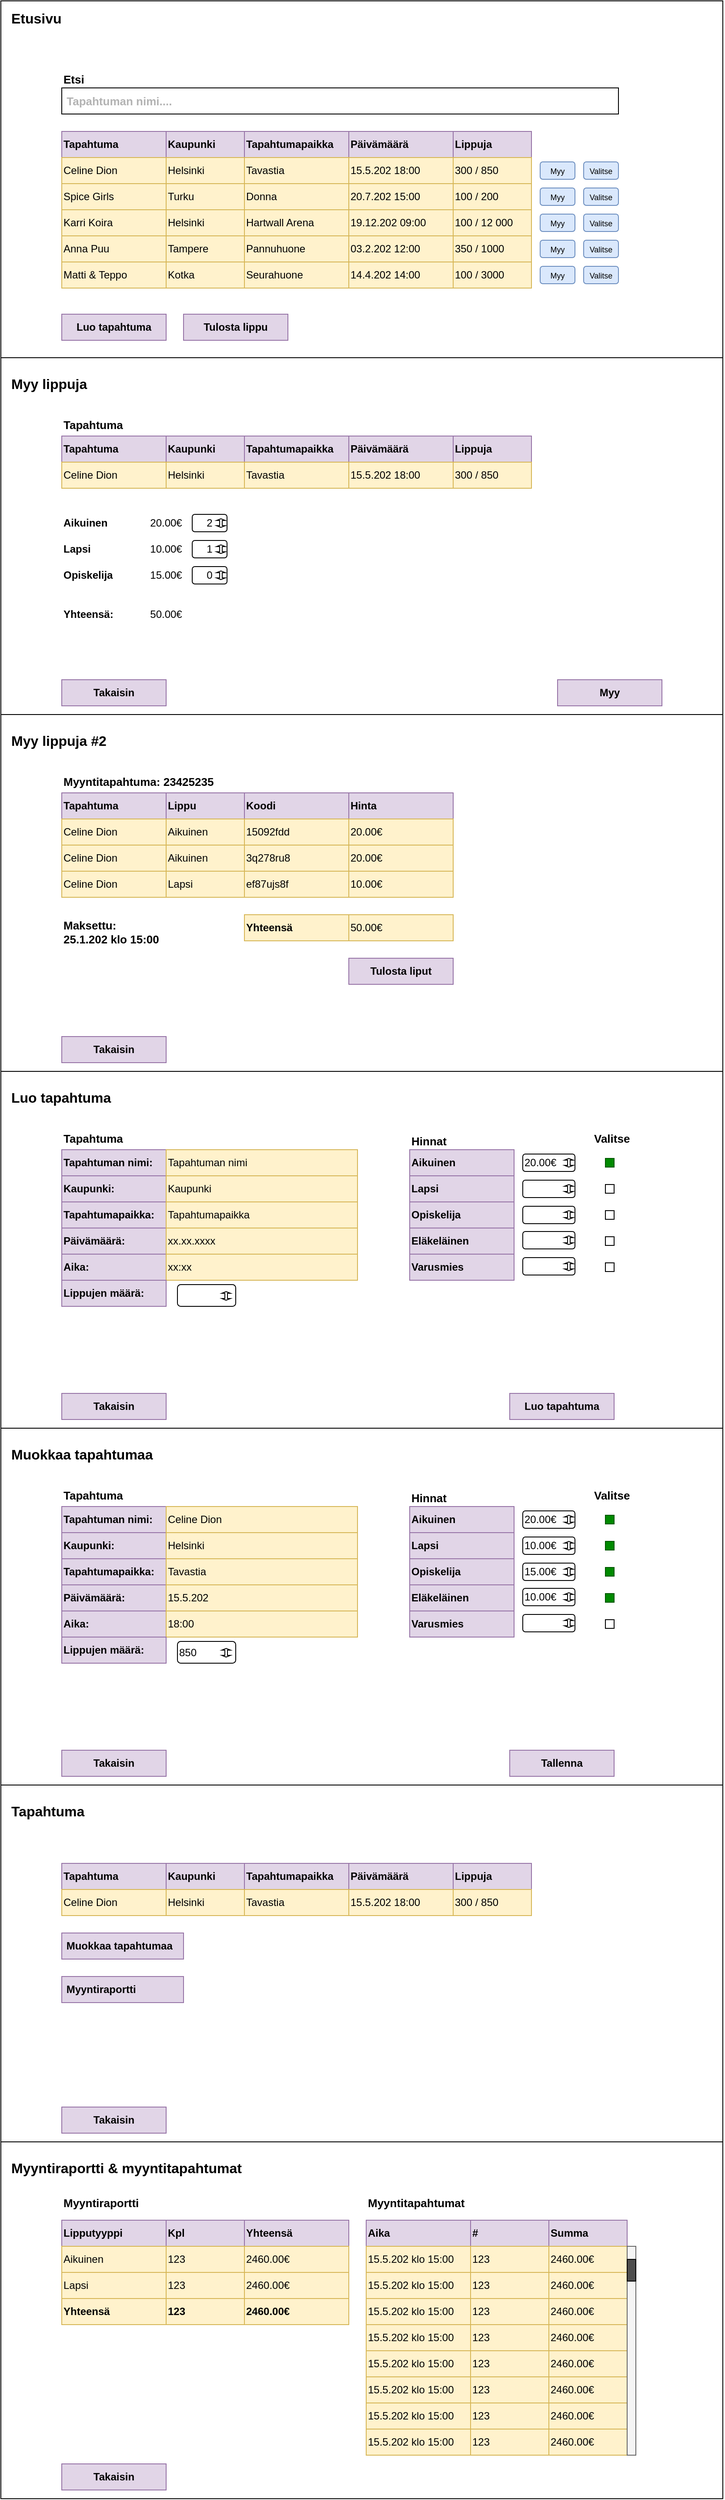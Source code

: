 <mxfile version="14.2.9" type="github">
  <diagram id="YVNop-HKg0mGTQ9UtPhP" name="Page-1">
    <mxGraphModel dx="1182" dy="707" grid="1" gridSize="10" guides="1" tooltips="1" connect="1" arrows="1" fold="1" page="1" pageScale="1" pageWidth="827" pageHeight="1169" math="0" shadow="0">
      <root>
        <mxCell id="0" />
        <mxCell id="1" parent="0" />
        <mxCell id="P5J0pzsNAGjrwa9tXCtl-293" value="" style="rounded=0;whiteSpace=wrap;html=1;" vertex="1" parent="1">
          <mxGeometry y="1230" width="830" height="410" as="geometry" />
        </mxCell>
        <mxCell id="P5J0pzsNAGjrwa9tXCtl-292" value="" style="rounded=0;whiteSpace=wrap;html=1;" vertex="1" parent="1">
          <mxGeometry y="410" width="830" height="410" as="geometry" />
        </mxCell>
        <mxCell id="P5J0pzsNAGjrwa9tXCtl-225" value="" style="rounded=0;whiteSpace=wrap;html=1;" vertex="1" parent="1">
          <mxGeometry y="820" width="830" height="410" as="geometry" />
        </mxCell>
        <mxCell id="P5J0pzsNAGjrwa9tXCtl-123" value="" style="rounded=0;whiteSpace=wrap;html=1;" vertex="1" parent="1">
          <mxGeometry width="830" height="410" as="geometry" />
        </mxCell>
        <mxCell id="P5J0pzsNAGjrwa9tXCtl-4" value="&lt;span style=&quot;font-size: 13px&quot;&gt;&lt;b&gt;&lt;font color=&quot;#b3b3b3&quot;&gt;&amp;nbsp;Tapahtuman nimi....&lt;/font&gt;&lt;/b&gt;&lt;/span&gt;" style="rounded=0;whiteSpace=wrap;html=1;align=left;" vertex="1" parent="1">
          <mxGeometry x="70" y="100" width="640" height="30" as="geometry" />
        </mxCell>
        <mxCell id="P5J0pzsNAGjrwa9tXCtl-6" value="&lt;b&gt;Tapahtuma&lt;/b&gt;" style="rounded=0;whiteSpace=wrap;html=1;align=left;fillColor=#e1d5e7;strokeColor=#9673a6;" vertex="1" parent="1">
          <mxGeometry x="70" y="150" width="120" height="30" as="geometry" />
        </mxCell>
        <mxCell id="P5J0pzsNAGjrwa9tXCtl-14" value="&lt;b&gt;Kaupunki&lt;/b&gt;" style="rounded=0;whiteSpace=wrap;html=1;align=left;fillColor=#e1d5e7;strokeColor=#9673a6;" vertex="1" parent="1">
          <mxGeometry x="190" y="150" width="90" height="30" as="geometry" />
        </mxCell>
        <mxCell id="P5J0pzsNAGjrwa9tXCtl-15" value="&lt;b&gt;Tapahtumapaikka&lt;/b&gt;" style="rounded=0;whiteSpace=wrap;html=1;align=left;fillColor=#e1d5e7;strokeColor=#9673a6;" vertex="1" parent="1">
          <mxGeometry x="280" y="150" width="120" height="30" as="geometry" />
        </mxCell>
        <mxCell id="P5J0pzsNAGjrwa9tXCtl-16" value="&lt;b&gt;Päivämäärä&lt;/b&gt;" style="rounded=0;whiteSpace=wrap;html=1;align=left;fillColor=#e1d5e7;strokeColor=#9673a6;" vertex="1" parent="1">
          <mxGeometry x="400" y="150" width="120" height="30" as="geometry" />
        </mxCell>
        <mxCell id="P5J0pzsNAGjrwa9tXCtl-19" value="&lt;span style=&quot;font-weight: normal&quot;&gt;Tavastia&lt;/span&gt;" style="rounded=0;whiteSpace=wrap;html=1;align=center;fontStyle=1" vertex="1" parent="1">
          <mxGeometry x="280" y="180" width="140" height="30" as="geometry" />
        </mxCell>
        <mxCell id="P5J0pzsNAGjrwa9tXCtl-20" value="&lt;span style=&quot;font-weight: normal&quot;&gt;15.5.202 18:00&lt;/span&gt;" style="rounded=0;whiteSpace=wrap;html=1;align=left;fontStyle=1;fillColor=#fff2cc;strokeColor=#d6b656;" vertex="1" parent="1">
          <mxGeometry x="400" y="180" width="120" height="30" as="geometry" />
        </mxCell>
        <mxCell id="P5J0pzsNAGjrwa9tXCtl-23" value="&lt;span style=&quot;font-weight: normal&quot;&gt;Donna&lt;/span&gt;" style="rounded=0;whiteSpace=wrap;html=1;align=left;fontStyle=1;fillColor=#fff2cc;strokeColor=#d6b656;" vertex="1" parent="1">
          <mxGeometry x="280" y="210" width="120" height="30" as="geometry" />
        </mxCell>
        <mxCell id="P5J0pzsNAGjrwa9tXCtl-24" value="&lt;span style=&quot;font-weight: 400&quot;&gt;20.7.202 15:00&lt;/span&gt;" style="rounded=0;whiteSpace=wrap;html=1;align=left;fontStyle=1;fillColor=#fff2cc;strokeColor=#d6b656;" vertex="1" parent="1">
          <mxGeometry x="400" y="210" width="120" height="30" as="geometry" />
        </mxCell>
        <mxCell id="P5J0pzsNAGjrwa9tXCtl-26" value="Helsinki" style="rounded=0;whiteSpace=wrap;html=1;align=left;fillColor=#fff2cc;strokeColor=#d6b656;" vertex="1" parent="1">
          <mxGeometry x="190" y="240" width="90" height="30" as="geometry" />
        </mxCell>
        <mxCell id="P5J0pzsNAGjrwa9tXCtl-27" value="Hartwall Arena" style="rounded=0;whiteSpace=wrap;html=1;align=left;fillColor=#fff2cc;strokeColor=#d6b656;" vertex="1" parent="1">
          <mxGeometry x="280" y="240" width="120" height="30" as="geometry" />
        </mxCell>
        <mxCell id="P5J0pzsNAGjrwa9tXCtl-28" value="&lt;span style=&quot;font-weight: normal&quot;&gt;19.12.202 09:00&lt;/span&gt;" style="rounded=0;whiteSpace=wrap;html=1;align=left;fontStyle=1;fillColor=#fff2cc;strokeColor=#d6b656;" vertex="1" parent="1">
          <mxGeometry x="400" y="240" width="120" height="30" as="geometry" />
        </mxCell>
        <mxCell id="P5J0pzsNAGjrwa9tXCtl-31" value="Pannuhuone" style="rounded=0;whiteSpace=wrap;html=1;align=left;fillColor=#fff2cc;strokeColor=#d6b656;" vertex="1" parent="1">
          <mxGeometry x="280" y="270" width="120" height="30" as="geometry" />
        </mxCell>
        <mxCell id="P5J0pzsNAGjrwa9tXCtl-32" value="&lt;span style=&quot;font-weight: normal&quot;&gt;03.2.202 12:00&lt;/span&gt;" style="rounded=0;whiteSpace=wrap;html=1;align=left;fontStyle=1;fillColor=#fff2cc;strokeColor=#d6b656;" vertex="1" parent="1">
          <mxGeometry x="400" y="270" width="120" height="30" as="geometry" />
        </mxCell>
        <mxCell id="P5J0pzsNAGjrwa9tXCtl-34" value="Kotka" style="rounded=0;whiteSpace=wrap;html=1;align=left;fillColor=#fff2cc;strokeColor=#d6b656;" vertex="1" parent="1">
          <mxGeometry x="190" y="300" width="90" height="30" as="geometry" />
        </mxCell>
        <mxCell id="P5J0pzsNAGjrwa9tXCtl-35" value="Seurahuone" style="rounded=0;whiteSpace=wrap;html=1;align=left;fillColor=#fff2cc;strokeColor=#d6b656;" vertex="1" parent="1">
          <mxGeometry x="280" y="300" width="120" height="30" as="geometry" />
        </mxCell>
        <mxCell id="P5J0pzsNAGjrwa9tXCtl-36" value="&lt;span style=&quot;font-weight: normal&quot;&gt;14.4.202 14:00&lt;/span&gt;" style="rounded=0;whiteSpace=wrap;html=1;align=left;fontStyle=1;fillColor=#fff2cc;strokeColor=#d6b656;" vertex="1" parent="1">
          <mxGeometry x="400" y="300" width="120" height="30" as="geometry" />
        </mxCell>
        <mxCell id="P5J0pzsNAGjrwa9tXCtl-37" value="&lt;font style=&quot;font-size: 9px&quot;&gt;Myy&lt;/font&gt;" style="rounded=1;whiteSpace=wrap;html=1;fillColor=#dae8fc;strokeColor=#6c8ebf;" vertex="1" parent="1">
          <mxGeometry x="620" y="185" width="40" height="20" as="geometry" />
        </mxCell>
        <mxCell id="P5J0pzsNAGjrwa9tXCtl-38" value="&lt;font style=&quot;font-size: 9px&quot;&gt;Myy&lt;/font&gt;" style="rounded=1;whiteSpace=wrap;html=1;fillColor=#dae8fc;strokeColor=#6c8ebf;" vertex="1" parent="1">
          <mxGeometry x="620" y="215" width="40" height="20" as="geometry" />
        </mxCell>
        <mxCell id="P5J0pzsNAGjrwa9tXCtl-39" value="&lt;font style=&quot;font-size: 9px&quot;&gt;Myy&lt;/font&gt;" style="rounded=1;whiteSpace=wrap;html=1;fillColor=#dae8fc;strokeColor=#6c8ebf;" vertex="1" parent="1">
          <mxGeometry x="620" y="245" width="40" height="20" as="geometry" />
        </mxCell>
        <mxCell id="P5J0pzsNAGjrwa9tXCtl-40" value="&lt;font style=&quot;font-size: 9px&quot;&gt;Myy&lt;/font&gt;" style="rounded=1;whiteSpace=wrap;html=1;fillColor=#dae8fc;strokeColor=#6c8ebf;" vertex="1" parent="1">
          <mxGeometry x="620" y="275" width="40" height="20" as="geometry" />
        </mxCell>
        <mxCell id="P5J0pzsNAGjrwa9tXCtl-41" value="&lt;font style=&quot;font-size: 9px&quot;&gt;Myy&lt;/font&gt;" style="rounded=1;whiteSpace=wrap;html=1;fillColor=#dae8fc;strokeColor=#6c8ebf;" vertex="1" parent="1">
          <mxGeometry x="620" y="305" width="40" height="20" as="geometry" />
        </mxCell>
        <mxCell id="P5J0pzsNAGjrwa9tXCtl-47" value="&lt;span style=&quot;font-weight: normal&quot;&gt;Celine Dion&lt;/span&gt;" style="rounded=0;whiteSpace=wrap;html=1;align=left;fontStyle=1;fillColor=#fff2cc;strokeColor=#d6b656;" vertex="1" parent="1">
          <mxGeometry x="70" y="180" width="120" height="30" as="geometry" />
        </mxCell>
        <mxCell id="P5J0pzsNAGjrwa9tXCtl-48" value="Spice Girls" style="rounded=0;whiteSpace=wrap;html=1;align=left;fillColor=#fff2cc;strokeColor=#d6b656;" vertex="1" parent="1">
          <mxGeometry x="70" y="210" width="120" height="30" as="geometry" />
        </mxCell>
        <mxCell id="P5J0pzsNAGjrwa9tXCtl-49" value="Karri Koira" style="rounded=0;whiteSpace=wrap;html=1;align=left;fillColor=#fff2cc;strokeColor=#d6b656;" vertex="1" parent="1">
          <mxGeometry x="70" y="240" width="120" height="30" as="geometry" />
        </mxCell>
        <mxCell id="P5J0pzsNAGjrwa9tXCtl-50" value="Anna Puu" style="rounded=0;whiteSpace=wrap;html=1;align=left;fillColor=#fff2cc;strokeColor=#d6b656;" vertex="1" parent="1">
          <mxGeometry x="70" y="270" width="120" height="30" as="geometry" />
        </mxCell>
        <mxCell id="P5J0pzsNAGjrwa9tXCtl-51" value="Matti &amp;amp; Teppo" style="rounded=0;whiteSpace=wrap;html=1;align=left;fillColor=#fff2cc;strokeColor=#d6b656;" vertex="1" parent="1">
          <mxGeometry x="70" y="300" width="120" height="30" as="geometry" />
        </mxCell>
        <mxCell id="P5J0pzsNAGjrwa9tXCtl-52" value="Tampere" style="rounded=0;whiteSpace=wrap;html=1;align=left;fillColor=#fff2cc;strokeColor=#d6b656;" vertex="1" parent="1">
          <mxGeometry x="190" y="270" width="90" height="30" as="geometry" />
        </mxCell>
        <mxCell id="P5J0pzsNAGjrwa9tXCtl-53" value="Turku" style="rounded=0;whiteSpace=wrap;html=1;align=left;fillColor=#fff2cc;strokeColor=#d6b656;" vertex="1" parent="1">
          <mxGeometry x="190" y="210" width="90" height="30" as="geometry" />
        </mxCell>
        <mxCell id="P5J0pzsNAGjrwa9tXCtl-54" value="&lt;span style=&quot;font-weight: normal&quot;&gt;Helsinki&lt;/span&gt;" style="rounded=0;whiteSpace=wrap;html=1;align=left;fontStyle=1;fillColor=#fff2cc;strokeColor=#d6b656;" vertex="1" parent="1">
          <mxGeometry x="190" y="180" width="90" height="30" as="geometry" />
        </mxCell>
        <mxCell id="P5J0pzsNAGjrwa9tXCtl-55" value="&lt;span style=&quot;font-weight: normal&quot;&gt;Tavastia&lt;/span&gt;" style="rounded=0;whiteSpace=wrap;html=1;align=left;fontStyle=1;fillColor=#fff2cc;strokeColor=#d6b656;" vertex="1" parent="1">
          <mxGeometry x="280" y="180" width="120" height="30" as="geometry" />
        </mxCell>
        <mxCell id="P5J0pzsNAGjrwa9tXCtl-56" value="&lt;font style=&quot;font-size: 16px&quot;&gt;Etusivu&lt;/font&gt;" style="text;html=1;strokeColor=none;fillColor=none;align=left;verticalAlign=middle;whiteSpace=wrap;rounded=0;fontStyle=1" vertex="1" parent="1">
          <mxGeometry x="10" y="10" width="200" height="20" as="geometry" />
        </mxCell>
        <mxCell id="P5J0pzsNAGjrwa9tXCtl-57" value="&lt;font style=&quot;font-size: 13px&quot;&gt;Etsi&lt;/font&gt;" style="text;html=1;strokeColor=none;fillColor=none;align=left;verticalAlign=middle;whiteSpace=wrap;rounded=0;fontStyle=1" vertex="1" parent="1">
          <mxGeometry x="70" y="80" width="40" height="20" as="geometry" />
        </mxCell>
        <mxCell id="P5J0pzsNAGjrwa9tXCtl-59" value="&lt;b&gt;Lippuja&lt;/b&gt;" style="rounded=0;whiteSpace=wrap;html=1;align=left;fillColor=#e1d5e7;strokeColor=#9673a6;" vertex="1" parent="1">
          <mxGeometry x="520" y="150" width="90" height="30" as="geometry" />
        </mxCell>
        <mxCell id="P5J0pzsNAGjrwa9tXCtl-60" value="&lt;span style=&quot;font-weight: normal&quot;&gt;300 / 850&lt;/span&gt;" style="rounded=0;whiteSpace=wrap;html=1;align=left;fontStyle=1;fillColor=#fff2cc;strokeColor=#d6b656;" vertex="1" parent="1">
          <mxGeometry x="520" y="180" width="90" height="30" as="geometry" />
        </mxCell>
        <mxCell id="P5J0pzsNAGjrwa9tXCtl-61" value="&lt;span style=&quot;font-weight: normal&quot;&gt;100 / 200&lt;/span&gt;" style="rounded=0;whiteSpace=wrap;html=1;align=left;fontStyle=1;fillColor=#fff2cc;strokeColor=#d6b656;" vertex="1" parent="1">
          <mxGeometry x="520" y="210" width="90" height="30" as="geometry" />
        </mxCell>
        <mxCell id="P5J0pzsNAGjrwa9tXCtl-62" value="&lt;span style=&quot;font-weight: normal&quot;&gt;100 / 12 000&lt;/span&gt;" style="rounded=0;whiteSpace=wrap;html=1;align=left;fontStyle=1;fillColor=#fff2cc;strokeColor=#d6b656;" vertex="1" parent="1">
          <mxGeometry x="520" y="240" width="90" height="30" as="geometry" />
        </mxCell>
        <mxCell id="P5J0pzsNAGjrwa9tXCtl-63" value="&lt;span style=&quot;font-weight: normal&quot;&gt;350 / 1000&lt;/span&gt;" style="rounded=0;whiteSpace=wrap;html=1;align=left;fontStyle=1;fillColor=#fff2cc;strokeColor=#d6b656;" vertex="1" parent="1">
          <mxGeometry x="520" y="270" width="90" height="30" as="geometry" />
        </mxCell>
        <mxCell id="P5J0pzsNAGjrwa9tXCtl-64" value="&lt;span style=&quot;font-weight: normal&quot;&gt;100 / 3000&lt;/span&gt;" style="rounded=0;whiteSpace=wrap;html=1;align=left;fontStyle=1;fillColor=#fff2cc;strokeColor=#d6b656;" vertex="1" parent="1">
          <mxGeometry x="520" y="300" width="90" height="30" as="geometry" />
        </mxCell>
        <mxCell id="P5J0pzsNAGjrwa9tXCtl-66" value="&lt;font style=&quot;font-size: 9px&quot;&gt;Valitse&lt;/font&gt;" style="rounded=1;whiteSpace=wrap;html=1;fillColor=#dae8fc;strokeColor=#6c8ebf;" vertex="1" parent="1">
          <mxGeometry x="670" y="185" width="40" height="20" as="geometry" />
        </mxCell>
        <mxCell id="P5J0pzsNAGjrwa9tXCtl-67" value="&lt;font style=&quot;font-size: 9px&quot;&gt;Valitse&lt;/font&gt;" style="rounded=1;whiteSpace=wrap;html=1;fillColor=#dae8fc;strokeColor=#6c8ebf;" vertex="1" parent="1">
          <mxGeometry x="670" y="215" width="40" height="20" as="geometry" />
        </mxCell>
        <mxCell id="P5J0pzsNAGjrwa9tXCtl-68" value="&lt;font style=&quot;font-size: 9px&quot;&gt;Valitse&lt;/font&gt;" style="rounded=1;whiteSpace=wrap;html=1;fillColor=#dae8fc;strokeColor=#6c8ebf;" vertex="1" parent="1">
          <mxGeometry x="670" y="245" width="40" height="20" as="geometry" />
        </mxCell>
        <mxCell id="P5J0pzsNAGjrwa9tXCtl-69" value="&lt;font style=&quot;font-size: 9px&quot;&gt;Valitse&lt;/font&gt;" style="rounded=1;whiteSpace=wrap;html=1;fillColor=#dae8fc;strokeColor=#6c8ebf;" vertex="1" parent="1">
          <mxGeometry x="670" y="275" width="40" height="20" as="geometry" />
        </mxCell>
        <mxCell id="P5J0pzsNAGjrwa9tXCtl-70" value="&lt;font style=&quot;font-size: 9px&quot;&gt;Valitse&lt;/font&gt;" style="rounded=1;whiteSpace=wrap;html=1;fillColor=#dae8fc;strokeColor=#6c8ebf;" vertex="1" parent="1">
          <mxGeometry x="670" y="305" width="40" height="20" as="geometry" />
        </mxCell>
        <mxCell id="P5J0pzsNAGjrwa9tXCtl-73" value="Luo tapahtuma" style="rounded=0;whiteSpace=wrap;html=1;fillColor=#e1d5e7;strokeColor=#9673a6;fontStyle=1" vertex="1" parent="1">
          <mxGeometry x="70" y="360" width="120" height="30" as="geometry" />
        </mxCell>
        <mxCell id="P5J0pzsNAGjrwa9tXCtl-75" value="" style="endArrow=none;html=1;" edge="1" parent="1">
          <mxGeometry width="50" height="50" relative="1" as="geometry">
            <mxPoint y="410" as="sourcePoint" />
            <mxPoint x="830" y="410" as="targetPoint" />
          </mxGeometry>
        </mxCell>
        <mxCell id="P5J0pzsNAGjrwa9tXCtl-76" value="&lt;font style=&quot;font-size: 16px&quot;&gt;Myy lippuja&lt;/font&gt;" style="text;html=1;strokeColor=none;fillColor=none;align=left;verticalAlign=middle;whiteSpace=wrap;rounded=0;fontStyle=1" vertex="1" parent="1">
          <mxGeometry x="10" y="430" width="200" height="20" as="geometry" />
        </mxCell>
        <mxCell id="P5J0pzsNAGjrwa9tXCtl-78" value="&lt;b&gt;Tapahtuma&lt;/b&gt;" style="rounded=0;whiteSpace=wrap;html=1;align=left;fillColor=#e1d5e7;strokeColor=#9673a6;" vertex="1" parent="1">
          <mxGeometry x="70" y="500" width="120" height="30" as="geometry" />
        </mxCell>
        <mxCell id="P5J0pzsNAGjrwa9tXCtl-79" value="&lt;b&gt;Kaupunki&lt;/b&gt;" style="rounded=0;whiteSpace=wrap;html=1;align=left;fillColor=#e1d5e7;strokeColor=#9673a6;" vertex="1" parent="1">
          <mxGeometry x="190" y="500" width="90" height="30" as="geometry" />
        </mxCell>
        <mxCell id="P5J0pzsNAGjrwa9tXCtl-80" value="&lt;b&gt;Tapahtumapaikka&lt;/b&gt;" style="rounded=0;whiteSpace=wrap;html=1;align=left;fillColor=#e1d5e7;strokeColor=#9673a6;" vertex="1" parent="1">
          <mxGeometry x="280" y="500" width="120" height="30" as="geometry" />
        </mxCell>
        <mxCell id="P5J0pzsNAGjrwa9tXCtl-81" value="&lt;b&gt;Päivämäärä&lt;/b&gt;" style="rounded=0;whiteSpace=wrap;html=1;align=left;fillColor=#e1d5e7;strokeColor=#9673a6;" vertex="1" parent="1">
          <mxGeometry x="400" y="500" width="120" height="30" as="geometry" />
        </mxCell>
        <mxCell id="P5J0pzsNAGjrwa9tXCtl-82" value="&lt;span style=&quot;font-weight: normal&quot;&gt;Tavastia&lt;/span&gt;" style="rounded=0;whiteSpace=wrap;html=1;align=center;fontStyle=1" vertex="1" parent="1">
          <mxGeometry x="280" y="530" width="140" height="30" as="geometry" />
        </mxCell>
        <mxCell id="P5J0pzsNAGjrwa9tXCtl-83" value="&lt;span style=&quot;font-weight: normal&quot;&gt;15.5.202 18:00&lt;/span&gt;" style="rounded=0;whiteSpace=wrap;html=1;align=left;fontStyle=1;fillColor=#fff2cc;strokeColor=#d6b656;" vertex="1" parent="1">
          <mxGeometry x="400" y="530" width="120" height="30" as="geometry" />
        </mxCell>
        <mxCell id="P5J0pzsNAGjrwa9tXCtl-99" value="&lt;span style=&quot;font-weight: normal&quot;&gt;Celine Dion&lt;/span&gt;" style="rounded=0;whiteSpace=wrap;html=1;align=left;fontStyle=1;fillColor=#fff2cc;strokeColor=#d6b656;" vertex="1" parent="1">
          <mxGeometry x="70" y="530" width="120" height="30" as="geometry" />
        </mxCell>
        <mxCell id="P5J0pzsNAGjrwa9tXCtl-106" value="&lt;span style=&quot;font-weight: normal&quot;&gt;Helsinki&lt;/span&gt;" style="rounded=0;whiteSpace=wrap;html=1;align=left;fontStyle=1;fillColor=#fff2cc;strokeColor=#d6b656;" vertex="1" parent="1">
          <mxGeometry x="190" y="530" width="90" height="30" as="geometry" />
        </mxCell>
        <mxCell id="P5J0pzsNAGjrwa9tXCtl-107" value="&lt;span style=&quot;font-weight: normal&quot;&gt;Tavastia&lt;/span&gt;" style="rounded=0;whiteSpace=wrap;html=1;align=left;fontStyle=1;fillColor=#fff2cc;strokeColor=#d6b656;" vertex="1" parent="1">
          <mxGeometry x="280" y="530" width="120" height="30" as="geometry" />
        </mxCell>
        <mxCell id="P5J0pzsNAGjrwa9tXCtl-108" value="&lt;font style=&quot;font-size: 13px&quot;&gt;Tapahtuma&lt;/font&gt;" style="text;html=1;strokeColor=none;fillColor=none;align=left;verticalAlign=middle;whiteSpace=wrap;rounded=0;fontStyle=1" vertex="1" parent="1">
          <mxGeometry x="70" y="477" width="40" height="20" as="geometry" />
        </mxCell>
        <mxCell id="P5J0pzsNAGjrwa9tXCtl-109" value="&lt;b&gt;Lippuja&lt;/b&gt;" style="rounded=0;whiteSpace=wrap;html=1;align=left;fillColor=#e1d5e7;strokeColor=#9673a6;" vertex="1" parent="1">
          <mxGeometry x="520" y="500" width="90" height="30" as="geometry" />
        </mxCell>
        <mxCell id="P5J0pzsNAGjrwa9tXCtl-110" value="&lt;span style=&quot;font-weight: normal&quot;&gt;300 / 850&lt;/span&gt;" style="rounded=0;whiteSpace=wrap;html=1;align=left;fontStyle=1;fillColor=#fff2cc;strokeColor=#d6b656;" vertex="1" parent="1">
          <mxGeometry x="520" y="530" width="90" height="30" as="geometry" />
        </mxCell>
        <mxCell id="P5J0pzsNAGjrwa9tXCtl-121" value="Tulosta lippu" style="rounded=0;whiteSpace=wrap;html=1;fillColor=#e1d5e7;strokeColor=#9673a6;fontStyle=1" vertex="1" parent="1">
          <mxGeometry x="210" y="360" width="120" height="30" as="geometry" />
        </mxCell>
        <mxCell id="P5J0pzsNAGjrwa9tXCtl-122" value="Takaisin" style="rounded=0;whiteSpace=wrap;html=1;fillColor=#e1d5e7;strokeColor=#9673a6;fontStyle=1" vertex="1" parent="1">
          <mxGeometry x="70" y="780" width="120" height="30" as="geometry" />
        </mxCell>
        <mxCell id="P5J0pzsNAGjrwa9tXCtl-125" value="Aikuinen" style="text;html=1;strokeColor=none;fillColor=none;align=left;verticalAlign=middle;whiteSpace=wrap;rounded=0;fontStyle=1" vertex="1" parent="1">
          <mxGeometry x="70" y="585" width="80" height="30" as="geometry" />
        </mxCell>
        <mxCell id="P5J0pzsNAGjrwa9tXCtl-126" value="Lapsi" style="text;html=1;strokeColor=none;fillColor=none;align=left;verticalAlign=middle;whiteSpace=wrap;rounded=0;fontStyle=1" vertex="1" parent="1">
          <mxGeometry x="70" y="615" width="80" height="30" as="geometry" />
        </mxCell>
        <mxCell id="P5J0pzsNAGjrwa9tXCtl-127" value="Opiskelija" style="text;html=1;strokeColor=none;fillColor=none;align=left;verticalAlign=middle;whiteSpace=wrap;rounded=0;fontStyle=1" vertex="1" parent="1">
          <mxGeometry x="70" y="645" width="80" height="30" as="geometry" />
        </mxCell>
        <mxCell id="P5J0pzsNAGjrwa9tXCtl-128" value="20.00€" style="text;html=1;strokeColor=none;fillColor=none;align=center;verticalAlign=middle;whiteSpace=wrap;rounded=0;" vertex="1" parent="1">
          <mxGeometry x="170" y="590" width="40" height="20" as="geometry" />
        </mxCell>
        <mxCell id="P5J0pzsNAGjrwa9tXCtl-129" value="10.00€" style="text;html=1;strokeColor=none;fillColor=none;align=center;verticalAlign=middle;whiteSpace=wrap;rounded=0;" vertex="1" parent="1">
          <mxGeometry x="170" y="620" width="40" height="20" as="geometry" />
        </mxCell>
        <mxCell id="P5J0pzsNAGjrwa9tXCtl-130" value="15.00€" style="text;html=1;strokeColor=none;fillColor=none;align=center;verticalAlign=middle;whiteSpace=wrap;rounded=0;" vertex="1" parent="1">
          <mxGeometry x="170" y="650" width="40" height="20" as="geometry" />
        </mxCell>
        <mxCell id="P5J0pzsNAGjrwa9tXCtl-131" value="2" style="rounded=1;whiteSpace=wrap;html=1;" vertex="1" parent="1">
          <mxGeometry x="220" y="590" width="40" height="20" as="geometry" />
        </mxCell>
        <mxCell id="P5J0pzsNAGjrwa9tXCtl-132" value="1" style="rounded=1;whiteSpace=wrap;html=1;" vertex="1" parent="1">
          <mxGeometry x="220" y="620" width="40" height="20" as="geometry" />
        </mxCell>
        <mxCell id="P5J0pzsNAGjrwa9tXCtl-133" value="0" style="rounded=1;whiteSpace=wrap;html=1;" vertex="1" parent="1">
          <mxGeometry x="220" y="650" width="40" height="20" as="geometry" />
        </mxCell>
        <mxCell id="P5J0pzsNAGjrwa9tXCtl-138" value="" style="shape=doubleArrow;whiteSpace=wrap;html=1;rotation=-90;" vertex="1" parent="1">
          <mxGeometry x="248" y="595" width="10" height="10" as="geometry" />
        </mxCell>
        <mxCell id="P5J0pzsNAGjrwa9tXCtl-141" value="" style="shape=doubleArrow;whiteSpace=wrap;html=1;rotation=-90;" vertex="1" parent="1">
          <mxGeometry x="248" y="625" width="10" height="10" as="geometry" />
        </mxCell>
        <mxCell id="P5J0pzsNAGjrwa9tXCtl-142" value="" style="shape=doubleArrow;whiteSpace=wrap;html=1;rotation=-90;" vertex="1" parent="1">
          <mxGeometry x="248" y="655" width="10" height="10" as="geometry" />
        </mxCell>
        <mxCell id="P5J0pzsNAGjrwa9tXCtl-144" value="Myy" style="rounded=0;whiteSpace=wrap;html=1;fillColor=#e1d5e7;strokeColor=#9673a6;fontStyle=1" vertex="1" parent="1">
          <mxGeometry x="640" y="780" width="120" height="30" as="geometry" />
        </mxCell>
        <mxCell id="P5J0pzsNAGjrwa9tXCtl-145" value="Yhteensä:" style="text;html=1;strokeColor=none;fillColor=none;align=left;verticalAlign=middle;whiteSpace=wrap;rounded=0;fontStyle=1" vertex="1" parent="1">
          <mxGeometry x="70" y="690" width="80" height="30" as="geometry" />
        </mxCell>
        <mxCell id="P5J0pzsNAGjrwa9tXCtl-146" value="50.00€" style="text;html=1;strokeColor=none;fillColor=none;align=center;verticalAlign=middle;whiteSpace=wrap;rounded=0;" vertex="1" parent="1">
          <mxGeometry x="170" y="695" width="40" height="20" as="geometry" />
        </mxCell>
        <mxCell id="P5J0pzsNAGjrwa9tXCtl-180" value="" style="endArrow=none;html=1;" edge="1" parent="1">
          <mxGeometry width="50" height="50" relative="1" as="geometry">
            <mxPoint y="820" as="sourcePoint" />
            <mxPoint x="830" y="820" as="targetPoint" />
          </mxGeometry>
        </mxCell>
        <mxCell id="P5J0pzsNAGjrwa9tXCtl-181" value="&lt;font style=&quot;font-size: 16px&quot;&gt;Myy lippuja #2&lt;/font&gt;" style="text;html=1;strokeColor=none;fillColor=none;align=left;verticalAlign=middle;whiteSpace=wrap;rounded=0;fontStyle=1" vertex="1" parent="1">
          <mxGeometry x="10" y="840" width="200" height="20" as="geometry" />
        </mxCell>
        <mxCell id="P5J0pzsNAGjrwa9tXCtl-182" value="&lt;b&gt;Tapahtuma&lt;/b&gt;" style="rounded=0;whiteSpace=wrap;html=1;align=left;fillColor=#e1d5e7;strokeColor=#9673a6;" vertex="1" parent="1">
          <mxGeometry x="70" y="910" width="120" height="30" as="geometry" />
        </mxCell>
        <mxCell id="P5J0pzsNAGjrwa9tXCtl-183" value="&lt;b&gt;Lippu&lt;/b&gt;" style="rounded=0;whiteSpace=wrap;html=1;align=left;fillColor=#e1d5e7;strokeColor=#9673a6;" vertex="1" parent="1">
          <mxGeometry x="190" y="910" width="90" height="30" as="geometry" />
        </mxCell>
        <mxCell id="P5J0pzsNAGjrwa9tXCtl-185" value="&lt;b&gt;Koodi&lt;/b&gt;" style="rounded=0;whiteSpace=wrap;html=1;align=left;fillColor=#e1d5e7;strokeColor=#9673a6;" vertex="1" parent="1">
          <mxGeometry x="280" y="910" width="120" height="30" as="geometry" />
        </mxCell>
        <mxCell id="P5J0pzsNAGjrwa9tXCtl-187" value="&lt;span style=&quot;font-weight: normal&quot;&gt;15092fdd&lt;/span&gt;" style="rounded=0;whiteSpace=wrap;html=1;align=left;fontStyle=1;fillColor=#fff2cc;strokeColor=#d6b656;" vertex="1" parent="1">
          <mxGeometry x="280" y="940" width="120" height="30" as="geometry" />
        </mxCell>
        <mxCell id="P5J0pzsNAGjrwa9tXCtl-188" value="&lt;span style=&quot;font-weight: normal&quot;&gt;Celine Dion&lt;/span&gt;" style="rounded=0;whiteSpace=wrap;html=1;align=left;fontStyle=1;fillColor=#fff2cc;strokeColor=#d6b656;" vertex="1" parent="1">
          <mxGeometry x="70" y="940" width="120" height="30" as="geometry" />
        </mxCell>
        <mxCell id="P5J0pzsNAGjrwa9tXCtl-189" value="&lt;span style=&quot;font-weight: normal&quot;&gt;Aikuinen&lt;/span&gt;" style="rounded=0;whiteSpace=wrap;html=1;align=left;fontStyle=1;fillColor=#fff2cc;strokeColor=#d6b656;" vertex="1" parent="1">
          <mxGeometry x="190" y="940" width="90" height="30" as="geometry" />
        </mxCell>
        <mxCell id="P5J0pzsNAGjrwa9tXCtl-191" value="&lt;font style=&quot;font-size: 13px&quot;&gt;Myyntitapahtuma: 23425235&lt;/font&gt;" style="text;html=1;strokeColor=none;fillColor=none;align=left;verticalAlign=middle;whiteSpace=wrap;rounded=0;fontStyle=1" vertex="1" parent="1">
          <mxGeometry x="70" y="887" width="250" height="20" as="geometry" />
        </mxCell>
        <mxCell id="P5J0pzsNAGjrwa9tXCtl-194" value="Takaisin" style="rounded=0;whiteSpace=wrap;html=1;fillColor=#e1d5e7;strokeColor=#9673a6;fontStyle=1" vertex="1" parent="1">
          <mxGeometry x="70" y="1190" width="120" height="30" as="geometry" />
        </mxCell>
        <mxCell id="P5J0pzsNAGjrwa9tXCtl-207" value="Tulosta liput" style="rounded=0;whiteSpace=wrap;html=1;fillColor=#e1d5e7;strokeColor=#9673a6;fontStyle=1" vertex="1" parent="1">
          <mxGeometry x="400" y="1100" width="120" height="30" as="geometry" />
        </mxCell>
        <mxCell id="P5J0pzsNAGjrwa9tXCtl-210" value="&lt;span style=&quot;font-weight: normal&quot;&gt;3q278ru8&lt;/span&gt;" style="rounded=0;whiteSpace=wrap;html=1;align=left;fontStyle=1;fillColor=#fff2cc;strokeColor=#d6b656;" vertex="1" parent="1">
          <mxGeometry x="280" y="970" width="120" height="30" as="geometry" />
        </mxCell>
        <mxCell id="P5J0pzsNAGjrwa9tXCtl-211" value="&lt;span style=&quot;font-weight: normal&quot;&gt;Celine Dion&lt;/span&gt;" style="rounded=0;whiteSpace=wrap;html=1;align=left;fontStyle=1;fillColor=#fff2cc;strokeColor=#d6b656;" vertex="1" parent="1">
          <mxGeometry x="70" y="970" width="120" height="30" as="geometry" />
        </mxCell>
        <mxCell id="P5J0pzsNAGjrwa9tXCtl-212" value="&lt;span style=&quot;font-weight: normal&quot;&gt;Aikuinen&lt;/span&gt;" style="rounded=0;whiteSpace=wrap;html=1;align=left;fontStyle=1;fillColor=#fff2cc;strokeColor=#d6b656;" vertex="1" parent="1">
          <mxGeometry x="190" y="970" width="90" height="30" as="geometry" />
        </mxCell>
        <mxCell id="P5J0pzsNAGjrwa9tXCtl-214" value="&lt;span style=&quot;font-weight: normal&quot;&gt;ef87ujs8f&lt;/span&gt;" style="rounded=0;whiteSpace=wrap;html=1;align=left;fontStyle=1;fillColor=#fff2cc;strokeColor=#d6b656;" vertex="1" parent="1">
          <mxGeometry x="280" y="1000" width="120" height="30" as="geometry" />
        </mxCell>
        <mxCell id="P5J0pzsNAGjrwa9tXCtl-215" value="&lt;span style=&quot;font-weight: normal&quot;&gt;Celine Dion&lt;/span&gt;" style="rounded=0;whiteSpace=wrap;html=1;align=left;fontStyle=1;fillColor=#fff2cc;strokeColor=#d6b656;" vertex="1" parent="1">
          <mxGeometry x="70" y="1000" width="120" height="30" as="geometry" />
        </mxCell>
        <mxCell id="P5J0pzsNAGjrwa9tXCtl-216" value="&lt;span style=&quot;font-weight: normal&quot;&gt;Lapsi&lt;/span&gt;" style="rounded=0;whiteSpace=wrap;html=1;align=left;fontStyle=1;fillColor=#fff2cc;strokeColor=#d6b656;" vertex="1" parent="1">
          <mxGeometry x="190" y="1000" width="90" height="30" as="geometry" />
        </mxCell>
        <mxCell id="P5J0pzsNAGjrwa9tXCtl-218" value="&lt;span style=&quot;&quot;&gt;Yhteensä&lt;/span&gt;" style="rounded=0;whiteSpace=wrap;html=1;align=left;fontStyle=1;fillColor=#fff2cc;strokeColor=#d6b656;" vertex="1" parent="1">
          <mxGeometry x="280" y="1050" width="120" height="30" as="geometry" />
        </mxCell>
        <mxCell id="P5J0pzsNAGjrwa9tXCtl-219" value="&lt;span style=&quot;font-weight: normal&quot;&gt;50.00€&lt;/span&gt;" style="rounded=0;whiteSpace=wrap;html=1;align=left;fontStyle=1;fillColor=#fff2cc;strokeColor=#d6b656;" vertex="1" parent="1">
          <mxGeometry x="400" y="1050" width="120" height="30" as="geometry" />
        </mxCell>
        <mxCell id="P5J0pzsNAGjrwa9tXCtl-220" value="&lt;b&gt;Hinta&lt;/b&gt;" style="rounded=0;whiteSpace=wrap;html=1;align=left;fillColor=#e1d5e7;strokeColor=#9673a6;" vertex="1" parent="1">
          <mxGeometry x="400" y="910" width="120" height="30" as="geometry" />
        </mxCell>
        <mxCell id="P5J0pzsNAGjrwa9tXCtl-221" value="&lt;span style=&quot;font-weight: normal&quot;&gt;20.00€&lt;/span&gt;" style="rounded=0;whiteSpace=wrap;html=1;align=left;fontStyle=1;fillColor=#fff2cc;strokeColor=#d6b656;" vertex="1" parent="1">
          <mxGeometry x="400" y="940" width="120" height="30" as="geometry" />
        </mxCell>
        <mxCell id="P5J0pzsNAGjrwa9tXCtl-222" value="&lt;span style=&quot;font-weight: normal&quot;&gt;20.00€&lt;/span&gt;" style="rounded=0;whiteSpace=wrap;html=1;align=left;fontStyle=1;fillColor=#fff2cc;strokeColor=#d6b656;" vertex="1" parent="1">
          <mxGeometry x="400" y="970" width="120" height="30" as="geometry" />
        </mxCell>
        <mxCell id="P5J0pzsNAGjrwa9tXCtl-223" value="&lt;span style=&quot;font-weight: normal&quot;&gt;10.00€&lt;/span&gt;" style="rounded=0;whiteSpace=wrap;html=1;align=left;fontStyle=1;fillColor=#fff2cc;strokeColor=#d6b656;" vertex="1" parent="1">
          <mxGeometry x="400" y="1000" width="120" height="30" as="geometry" />
        </mxCell>
        <mxCell id="P5J0pzsNAGjrwa9tXCtl-227" value="" style="endArrow=none;html=1;" edge="1" parent="1">
          <mxGeometry width="50" height="50" relative="1" as="geometry">
            <mxPoint y="1230" as="sourcePoint" />
            <mxPoint x="830" y="1230" as="targetPoint" />
          </mxGeometry>
        </mxCell>
        <mxCell id="P5J0pzsNAGjrwa9tXCtl-228" value="&lt;font style=&quot;font-size: 16px&quot;&gt;Luo tapahtuma&lt;/font&gt;" style="text;html=1;strokeColor=none;fillColor=none;align=left;verticalAlign=middle;whiteSpace=wrap;rounded=0;fontStyle=1" vertex="1" parent="1">
          <mxGeometry x="10" y="1250" width="200" height="20" as="geometry" />
        </mxCell>
        <mxCell id="P5J0pzsNAGjrwa9tXCtl-229" value="&lt;b&gt;Tapahtuman nimi:&lt;/b&gt;" style="rounded=0;whiteSpace=wrap;html=1;align=left;fillColor=#e1d5e7;strokeColor=#9673a6;" vertex="1" parent="1">
          <mxGeometry x="70" y="1320" width="120" height="30" as="geometry" />
        </mxCell>
        <mxCell id="P5J0pzsNAGjrwa9tXCtl-230" value="&lt;b&gt;Kaupunki:&lt;/b&gt;" style="rounded=0;whiteSpace=wrap;html=1;align=left;fillColor=#e1d5e7;strokeColor=#9673a6;" vertex="1" parent="1">
          <mxGeometry x="70" y="1350" width="120" height="30" as="geometry" />
        </mxCell>
        <mxCell id="P5J0pzsNAGjrwa9tXCtl-231" value="&lt;b&gt;Tapahtumapaikka:&lt;/b&gt;" style="rounded=0;whiteSpace=wrap;html=1;align=left;fillColor=#e1d5e7;strokeColor=#9673a6;" vertex="1" parent="1">
          <mxGeometry x="70" y="1380" width="120" height="30" as="geometry" />
        </mxCell>
        <mxCell id="P5J0pzsNAGjrwa9tXCtl-235" value="&lt;font style=&quot;font-size: 13px&quot;&gt;Tapahtuma&lt;/font&gt;" style="text;html=1;strokeColor=none;fillColor=none;align=left;verticalAlign=middle;whiteSpace=wrap;rounded=0;fontStyle=1" vertex="1" parent="1">
          <mxGeometry x="70" y="1297" width="160" height="20" as="geometry" />
        </mxCell>
        <mxCell id="P5J0pzsNAGjrwa9tXCtl-236" value="Takaisin" style="rounded=0;whiteSpace=wrap;html=1;fillColor=#e1d5e7;strokeColor=#9673a6;fontStyle=1" vertex="1" parent="1">
          <mxGeometry x="70" y="1600" width="120" height="30" as="geometry" />
        </mxCell>
        <mxCell id="P5J0pzsNAGjrwa9tXCtl-237" value="Luo tapahtuma" style="rounded=0;whiteSpace=wrap;html=1;fillColor=#e1d5e7;strokeColor=#9673a6;fontStyle=1" vertex="1" parent="1">
          <mxGeometry x="585" y="1600" width="120" height="30" as="geometry" />
        </mxCell>
        <mxCell id="P5J0pzsNAGjrwa9tXCtl-250" value="&lt;b&gt;Päivämäärä:&lt;/b&gt;" style="rounded=0;whiteSpace=wrap;html=1;align=left;fillColor=#e1d5e7;strokeColor=#9673a6;" vertex="1" parent="1">
          <mxGeometry x="70" y="1410" width="120" height="30" as="geometry" />
        </mxCell>
        <mxCell id="P5J0pzsNAGjrwa9tXCtl-251" value="&lt;b&gt;Aika:&lt;/b&gt;" style="rounded=0;whiteSpace=wrap;html=1;align=left;fillColor=#e1d5e7;strokeColor=#9673a6;" vertex="1" parent="1">
          <mxGeometry x="70" y="1440" width="120" height="30" as="geometry" />
        </mxCell>
        <mxCell id="P5J0pzsNAGjrwa9tXCtl-252" value="Tapahtuman nimi" style="rounded=0;whiteSpace=wrap;html=1;fillColor=#fff2cc;strokeColor=#d6b656;align=left;" vertex="1" parent="1">
          <mxGeometry x="190" y="1320" width="220" height="30" as="geometry" />
        </mxCell>
        <mxCell id="P5J0pzsNAGjrwa9tXCtl-253" value="Kaupunki" style="rounded=0;whiteSpace=wrap;html=1;fillColor=#fff2cc;strokeColor=#d6b656;align=left;" vertex="1" parent="1">
          <mxGeometry x="190" y="1350" width="220" height="30" as="geometry" />
        </mxCell>
        <mxCell id="P5J0pzsNAGjrwa9tXCtl-254" value="Tapahtumapaikka" style="rounded=0;whiteSpace=wrap;html=1;fillColor=#fff2cc;strokeColor=#d6b656;align=left;" vertex="1" parent="1">
          <mxGeometry x="190" y="1380" width="220" height="30" as="geometry" />
        </mxCell>
        <mxCell id="P5J0pzsNAGjrwa9tXCtl-255" value="xx.xx.xxxx" style="rounded=0;whiteSpace=wrap;html=1;fillColor=#fff2cc;strokeColor=#d6b656;align=left;" vertex="1" parent="1">
          <mxGeometry x="190" y="1410" width="220" height="30" as="geometry" />
        </mxCell>
        <mxCell id="P5J0pzsNAGjrwa9tXCtl-256" value="xx:xx" style="rounded=0;whiteSpace=wrap;html=1;fillColor=#fff2cc;strokeColor=#d6b656;align=left;" vertex="1" parent="1">
          <mxGeometry x="190" y="1440" width="220" height="30" as="geometry" />
        </mxCell>
        <mxCell id="P5J0pzsNAGjrwa9tXCtl-257" value="&lt;b&gt;Lippujen määrä:&lt;/b&gt;" style="rounded=0;whiteSpace=wrap;html=1;align=left;fillColor=#e1d5e7;strokeColor=#9673a6;" vertex="1" parent="1">
          <mxGeometry x="70" y="1470" width="120" height="30" as="geometry" />
        </mxCell>
        <mxCell id="P5J0pzsNAGjrwa9tXCtl-259" value="" style="rounded=1;whiteSpace=wrap;html=1;align=left;" vertex="1" parent="1">
          <mxGeometry x="203" y="1475" width="67" height="25" as="geometry" />
        </mxCell>
        <mxCell id="P5J0pzsNAGjrwa9tXCtl-262" value="&lt;b&gt;Aikuinen&lt;/b&gt;" style="rounded=0;whiteSpace=wrap;html=1;align=left;fillColor=#e1d5e7;strokeColor=#9673a6;" vertex="1" parent="1">
          <mxGeometry x="470" y="1320" width="120" height="30" as="geometry" />
        </mxCell>
        <mxCell id="P5J0pzsNAGjrwa9tXCtl-264" value="&lt;b&gt;Lapsi&lt;/b&gt;" style="rounded=0;whiteSpace=wrap;html=1;align=left;fillColor=#e1d5e7;strokeColor=#9673a6;" vertex="1" parent="1">
          <mxGeometry x="470" y="1350" width="120" height="30" as="geometry" />
        </mxCell>
        <mxCell id="P5J0pzsNAGjrwa9tXCtl-266" value="&lt;b&gt;Opiskelija&lt;/b&gt;" style="rounded=0;whiteSpace=wrap;html=1;align=left;fillColor=#e1d5e7;strokeColor=#9673a6;" vertex="1" parent="1">
          <mxGeometry x="470" y="1380" width="120" height="30" as="geometry" />
        </mxCell>
        <mxCell id="P5J0pzsNAGjrwa9tXCtl-268" value="&lt;font style=&quot;font-size: 13px&quot;&gt;Hinnat&lt;/font&gt;" style="text;html=1;strokeColor=none;fillColor=none;align=left;verticalAlign=middle;whiteSpace=wrap;rounded=0;fontStyle=1" vertex="1" parent="1">
          <mxGeometry x="470" y="1300" width="160" height="20" as="geometry" />
        </mxCell>
        <mxCell id="P5J0pzsNAGjrwa9tXCtl-269" value="20.00€" style="rounded=1;whiteSpace=wrap;html=1;align=left;" vertex="1" parent="1">
          <mxGeometry x="600" y="1325" width="60" height="20" as="geometry" />
        </mxCell>
        <mxCell id="P5J0pzsNAGjrwa9tXCtl-270" value="" style="rounded=1;whiteSpace=wrap;html=1;align=left;" vertex="1" parent="1">
          <mxGeometry x="600" y="1355" width="60" height="20" as="geometry" />
        </mxCell>
        <mxCell id="P5J0pzsNAGjrwa9tXCtl-271" value="" style="rounded=1;whiteSpace=wrap;html=1;align=left;" vertex="1" parent="1">
          <mxGeometry x="600" y="1385" width="60" height="20" as="geometry" />
        </mxCell>
        <mxCell id="P5J0pzsNAGjrwa9tXCtl-272" value="" style="shape=doubleArrow;whiteSpace=wrap;html=1;rotation=-90;" vertex="1" parent="1">
          <mxGeometry x="648" y="1330" width="10" height="10" as="geometry" />
        </mxCell>
        <mxCell id="P5J0pzsNAGjrwa9tXCtl-273" value="" style="shape=doubleArrow;whiteSpace=wrap;html=1;rotation=-90;" vertex="1" parent="1">
          <mxGeometry x="648" y="1360" width="10" height="10" as="geometry" />
        </mxCell>
        <mxCell id="P5J0pzsNAGjrwa9tXCtl-274" value="" style="shape=doubleArrow;whiteSpace=wrap;html=1;rotation=-90;" vertex="1" parent="1">
          <mxGeometry x="648" y="1390" width="10" height="10" as="geometry" />
        </mxCell>
        <mxCell id="P5J0pzsNAGjrwa9tXCtl-278" value="" style="shape=doubleArrow;whiteSpace=wrap;html=1;rotation=-90;" vertex="1" parent="1">
          <mxGeometry x="254" y="1483" width="10" height="10" as="geometry" />
        </mxCell>
        <mxCell id="P5J0pzsNAGjrwa9tXCtl-279" value="&lt;b&gt;Eläkeläinen&lt;/b&gt;" style="rounded=0;whiteSpace=wrap;html=1;align=left;fillColor=#e1d5e7;strokeColor=#9673a6;" vertex="1" parent="1">
          <mxGeometry x="470" y="1410" width="120" height="30" as="geometry" />
        </mxCell>
        <mxCell id="P5J0pzsNAGjrwa9tXCtl-280" value="&lt;b&gt;Varusmies&lt;/b&gt;" style="rounded=0;whiteSpace=wrap;html=1;align=left;fillColor=#e1d5e7;strokeColor=#9673a6;" vertex="1" parent="1">
          <mxGeometry x="470" y="1440" width="120" height="30" as="geometry" />
        </mxCell>
        <mxCell id="P5J0pzsNAGjrwa9tXCtl-281" value="&lt;font style=&quot;font-size: 13px&quot;&gt;Valitse&lt;/font&gt;" style="text;html=1;strokeColor=none;fillColor=none;align=left;verticalAlign=middle;whiteSpace=wrap;rounded=0;fontStyle=1" vertex="1" parent="1">
          <mxGeometry x="680" y="1297" width="50" height="20" as="geometry" />
        </mxCell>
        <mxCell id="P5J0pzsNAGjrwa9tXCtl-282" value="" style="whiteSpace=wrap;html=1;aspect=fixed;fillColor=#008a00;strokeColor=#005700;fontColor=#ffffff;" vertex="1" parent="1">
          <mxGeometry x="695" y="1330" width="10" height="10" as="geometry" />
        </mxCell>
        <mxCell id="P5J0pzsNAGjrwa9tXCtl-283" value="" style="whiteSpace=wrap;html=1;aspect=fixed;" vertex="1" parent="1">
          <mxGeometry x="695" y="1360" width="10" height="10" as="geometry" />
        </mxCell>
        <mxCell id="P5J0pzsNAGjrwa9tXCtl-284" value="" style="whiteSpace=wrap;html=1;aspect=fixed;" vertex="1" parent="1">
          <mxGeometry x="695" y="1390" width="10" height="10" as="geometry" />
        </mxCell>
        <mxCell id="P5J0pzsNAGjrwa9tXCtl-285" value="" style="whiteSpace=wrap;html=1;aspect=fixed;" vertex="1" parent="1">
          <mxGeometry x="695" y="1420" width="10" height="10" as="geometry" />
        </mxCell>
        <mxCell id="P5J0pzsNAGjrwa9tXCtl-286" value="" style="whiteSpace=wrap;html=1;aspect=fixed;" vertex="1" parent="1">
          <mxGeometry x="695" y="1450" width="10" height="10" as="geometry" />
        </mxCell>
        <mxCell id="P5J0pzsNAGjrwa9tXCtl-288" value="" style="rounded=1;whiteSpace=wrap;html=1;align=left;" vertex="1" parent="1">
          <mxGeometry x="600" y="1414" width="60" height="20" as="geometry" />
        </mxCell>
        <mxCell id="P5J0pzsNAGjrwa9tXCtl-289" value="" style="rounded=1;whiteSpace=wrap;html=1;align=left;" vertex="1" parent="1">
          <mxGeometry x="600" y="1444" width="60" height="20" as="geometry" />
        </mxCell>
        <mxCell id="P5J0pzsNAGjrwa9tXCtl-290" value="" style="shape=doubleArrow;whiteSpace=wrap;html=1;rotation=-90;" vertex="1" parent="1">
          <mxGeometry x="648" y="1419" width="10" height="10" as="geometry" />
        </mxCell>
        <mxCell id="P5J0pzsNAGjrwa9tXCtl-291" value="" style="shape=doubleArrow;whiteSpace=wrap;html=1;rotation=-90;" vertex="1" parent="1">
          <mxGeometry x="648" y="1449" width="10" height="10" as="geometry" />
        </mxCell>
        <mxCell id="P5J0pzsNAGjrwa9tXCtl-295" value="&lt;font style=&quot;font-size: 13px&quot;&gt;Maksettu:&lt;br&gt;25.1.202 klo 15:00&lt;br&gt;&lt;/font&gt;" style="text;html=1;strokeColor=none;fillColor=none;align=left;verticalAlign=middle;whiteSpace=wrap;rounded=0;fontStyle=1" vertex="1" parent="1">
          <mxGeometry x="70" y="1050" width="150" height="40" as="geometry" />
        </mxCell>
        <mxCell id="P5J0pzsNAGjrwa9tXCtl-296" value="" style="rounded=0;whiteSpace=wrap;html=1;" vertex="1" parent="1">
          <mxGeometry y="1640" width="830" height="410" as="geometry" />
        </mxCell>
        <mxCell id="P5J0pzsNAGjrwa9tXCtl-297" value="" style="endArrow=none;html=1;" edge="1" parent="1">
          <mxGeometry width="50" height="50" relative="1" as="geometry">
            <mxPoint y="1640" as="sourcePoint" />
            <mxPoint x="830" y="1640" as="targetPoint" />
          </mxGeometry>
        </mxCell>
        <mxCell id="P5J0pzsNAGjrwa9tXCtl-298" value="&lt;font style=&quot;font-size: 16px&quot;&gt;Muokkaa tapahtumaa&lt;/font&gt;" style="text;html=1;strokeColor=none;fillColor=none;align=left;verticalAlign=middle;whiteSpace=wrap;rounded=0;fontStyle=1" vertex="1" parent="1">
          <mxGeometry x="10" y="1660" width="200" height="20" as="geometry" />
        </mxCell>
        <mxCell id="P5J0pzsNAGjrwa9tXCtl-299" value="&lt;b&gt;Tapahtuman nimi:&lt;/b&gt;" style="rounded=0;whiteSpace=wrap;html=1;align=left;fillColor=#e1d5e7;strokeColor=#9673a6;" vertex="1" parent="1">
          <mxGeometry x="70" y="1730" width="120" height="30" as="geometry" />
        </mxCell>
        <mxCell id="P5J0pzsNAGjrwa9tXCtl-300" value="&lt;b&gt;Kaupunki:&lt;/b&gt;" style="rounded=0;whiteSpace=wrap;html=1;align=left;fillColor=#e1d5e7;strokeColor=#9673a6;" vertex="1" parent="1">
          <mxGeometry x="70" y="1760" width="120" height="30" as="geometry" />
        </mxCell>
        <mxCell id="P5J0pzsNAGjrwa9tXCtl-301" value="&lt;b&gt;Tapahtumapaikka:&lt;/b&gt;" style="rounded=0;whiteSpace=wrap;html=1;align=left;fillColor=#e1d5e7;strokeColor=#9673a6;" vertex="1" parent="1">
          <mxGeometry x="70" y="1790" width="120" height="30" as="geometry" />
        </mxCell>
        <mxCell id="P5J0pzsNAGjrwa9tXCtl-302" value="&lt;font style=&quot;font-size: 13px&quot;&gt;Tapahtuma&lt;/font&gt;" style="text;html=1;strokeColor=none;fillColor=none;align=left;verticalAlign=middle;whiteSpace=wrap;rounded=0;fontStyle=1" vertex="1" parent="1">
          <mxGeometry x="70" y="1707" width="160" height="20" as="geometry" />
        </mxCell>
        <mxCell id="P5J0pzsNAGjrwa9tXCtl-303" value="Takaisin" style="rounded=0;whiteSpace=wrap;html=1;fillColor=#e1d5e7;strokeColor=#9673a6;fontStyle=1" vertex="1" parent="1">
          <mxGeometry x="70" y="2010" width="120" height="30" as="geometry" />
        </mxCell>
        <mxCell id="P5J0pzsNAGjrwa9tXCtl-304" value="Tallenna" style="rounded=0;whiteSpace=wrap;html=1;fillColor=#e1d5e7;strokeColor=#9673a6;fontStyle=1" vertex="1" parent="1">
          <mxGeometry x="585" y="2010" width="120" height="30" as="geometry" />
        </mxCell>
        <mxCell id="P5J0pzsNAGjrwa9tXCtl-305" value="&lt;b&gt;Päivämäärä:&lt;/b&gt;" style="rounded=0;whiteSpace=wrap;html=1;align=left;fillColor=#e1d5e7;strokeColor=#9673a6;" vertex="1" parent="1">
          <mxGeometry x="70" y="1820" width="120" height="30" as="geometry" />
        </mxCell>
        <mxCell id="P5J0pzsNAGjrwa9tXCtl-306" value="&lt;b&gt;Aika:&lt;/b&gt;" style="rounded=0;whiteSpace=wrap;html=1;align=left;fillColor=#e1d5e7;strokeColor=#9673a6;" vertex="1" parent="1">
          <mxGeometry x="70" y="1850" width="120" height="30" as="geometry" />
        </mxCell>
        <mxCell id="P5J0pzsNAGjrwa9tXCtl-307" value="Celine Dion" style="rounded=0;whiteSpace=wrap;html=1;fillColor=#fff2cc;strokeColor=#d6b656;align=left;" vertex="1" parent="1">
          <mxGeometry x="190" y="1730" width="220" height="30" as="geometry" />
        </mxCell>
        <mxCell id="P5J0pzsNAGjrwa9tXCtl-308" value="Helsinki" style="rounded=0;whiteSpace=wrap;html=1;fillColor=#fff2cc;strokeColor=#d6b656;align=left;" vertex="1" parent="1">
          <mxGeometry x="190" y="1760" width="220" height="30" as="geometry" />
        </mxCell>
        <mxCell id="P5J0pzsNAGjrwa9tXCtl-309" value="Tavastia" style="rounded=0;whiteSpace=wrap;html=1;fillColor=#fff2cc;strokeColor=#d6b656;align=left;" vertex="1" parent="1">
          <mxGeometry x="190" y="1790" width="220" height="30" as="geometry" />
        </mxCell>
        <mxCell id="P5J0pzsNAGjrwa9tXCtl-310" value="15.5.202" style="rounded=0;whiteSpace=wrap;html=1;fillColor=#fff2cc;strokeColor=#d6b656;align=left;" vertex="1" parent="1">
          <mxGeometry x="190" y="1820" width="220" height="30" as="geometry" />
        </mxCell>
        <mxCell id="P5J0pzsNAGjrwa9tXCtl-311" value="18:00" style="rounded=0;whiteSpace=wrap;html=1;fillColor=#fff2cc;strokeColor=#d6b656;align=left;" vertex="1" parent="1">
          <mxGeometry x="190" y="1850" width="220" height="30" as="geometry" />
        </mxCell>
        <mxCell id="P5J0pzsNAGjrwa9tXCtl-312" value="&lt;b&gt;Lippujen määrä:&lt;/b&gt;" style="rounded=0;whiteSpace=wrap;html=1;align=left;fillColor=#e1d5e7;strokeColor=#9673a6;" vertex="1" parent="1">
          <mxGeometry x="70" y="1880" width="120" height="30" as="geometry" />
        </mxCell>
        <mxCell id="P5J0pzsNAGjrwa9tXCtl-313" value="850" style="rounded=1;whiteSpace=wrap;html=1;align=left;" vertex="1" parent="1">
          <mxGeometry x="203" y="1885" width="67" height="25" as="geometry" />
        </mxCell>
        <mxCell id="P5J0pzsNAGjrwa9tXCtl-314" value="&lt;b&gt;Aikuinen&lt;/b&gt;" style="rounded=0;whiteSpace=wrap;html=1;align=left;fillColor=#e1d5e7;strokeColor=#9673a6;" vertex="1" parent="1">
          <mxGeometry x="470" y="1730" width="120" height="30" as="geometry" />
        </mxCell>
        <mxCell id="P5J0pzsNAGjrwa9tXCtl-315" value="&lt;b&gt;Lapsi&lt;/b&gt;" style="rounded=0;whiteSpace=wrap;html=1;align=left;fillColor=#e1d5e7;strokeColor=#9673a6;" vertex="1" parent="1">
          <mxGeometry x="470" y="1760" width="120" height="30" as="geometry" />
        </mxCell>
        <mxCell id="P5J0pzsNAGjrwa9tXCtl-316" value="&lt;b&gt;Opiskelija&lt;/b&gt;" style="rounded=0;whiteSpace=wrap;html=1;align=left;fillColor=#e1d5e7;strokeColor=#9673a6;" vertex="1" parent="1">
          <mxGeometry x="470" y="1790" width="120" height="30" as="geometry" />
        </mxCell>
        <mxCell id="P5J0pzsNAGjrwa9tXCtl-317" value="&lt;font style=&quot;font-size: 13px&quot;&gt;Hinnat&lt;/font&gt;" style="text;html=1;strokeColor=none;fillColor=none;align=left;verticalAlign=middle;whiteSpace=wrap;rounded=0;fontStyle=1" vertex="1" parent="1">
          <mxGeometry x="470" y="1710" width="160" height="20" as="geometry" />
        </mxCell>
        <mxCell id="P5J0pzsNAGjrwa9tXCtl-318" value="&lt;span&gt;20.00€&lt;/span&gt;" style="rounded=1;whiteSpace=wrap;html=1;align=left;" vertex="1" parent="1">
          <mxGeometry x="600" y="1735" width="60" height="20" as="geometry" />
        </mxCell>
        <mxCell id="P5J0pzsNAGjrwa9tXCtl-319" value="&lt;span&gt;10.00€&lt;/span&gt;" style="rounded=1;whiteSpace=wrap;html=1;align=left;" vertex="1" parent="1">
          <mxGeometry x="600" y="1765" width="60" height="20" as="geometry" />
        </mxCell>
        <mxCell id="P5J0pzsNAGjrwa9tXCtl-320" value="15.00€" style="rounded=1;whiteSpace=wrap;html=1;align=left;" vertex="1" parent="1">
          <mxGeometry x="600" y="1795" width="60" height="20" as="geometry" />
        </mxCell>
        <mxCell id="P5J0pzsNAGjrwa9tXCtl-321" value="" style="shape=doubleArrow;whiteSpace=wrap;html=1;rotation=-90;" vertex="1" parent="1">
          <mxGeometry x="648" y="1740" width="10" height="10" as="geometry" />
        </mxCell>
        <mxCell id="P5J0pzsNAGjrwa9tXCtl-322" value="" style="shape=doubleArrow;whiteSpace=wrap;html=1;rotation=-90;" vertex="1" parent="1">
          <mxGeometry x="648" y="1770" width="10" height="10" as="geometry" />
        </mxCell>
        <mxCell id="P5J0pzsNAGjrwa9tXCtl-323" value="" style="shape=doubleArrow;whiteSpace=wrap;html=1;rotation=-90;" vertex="1" parent="1">
          <mxGeometry x="648" y="1800" width="10" height="10" as="geometry" />
        </mxCell>
        <mxCell id="P5J0pzsNAGjrwa9tXCtl-324" value="" style="shape=doubleArrow;whiteSpace=wrap;html=1;rotation=-90;" vertex="1" parent="1">
          <mxGeometry x="254" y="1893" width="10" height="10" as="geometry" />
        </mxCell>
        <mxCell id="P5J0pzsNAGjrwa9tXCtl-325" value="&lt;b&gt;Eläkeläinen&lt;/b&gt;" style="rounded=0;whiteSpace=wrap;html=1;align=left;fillColor=#e1d5e7;strokeColor=#9673a6;" vertex="1" parent="1">
          <mxGeometry x="470" y="1820" width="120" height="30" as="geometry" />
        </mxCell>
        <mxCell id="P5J0pzsNAGjrwa9tXCtl-326" value="&lt;b&gt;Varusmies&lt;/b&gt;" style="rounded=0;whiteSpace=wrap;html=1;align=left;fillColor=#e1d5e7;strokeColor=#9673a6;" vertex="1" parent="1">
          <mxGeometry x="470" y="1850" width="120" height="30" as="geometry" />
        </mxCell>
        <mxCell id="P5J0pzsNAGjrwa9tXCtl-327" value="&lt;font style=&quot;font-size: 13px&quot;&gt;Valitse&lt;/font&gt;" style="text;html=1;strokeColor=none;fillColor=none;align=left;verticalAlign=middle;whiteSpace=wrap;rounded=0;fontStyle=1" vertex="1" parent="1">
          <mxGeometry x="680" y="1707" width="50" height="20" as="geometry" />
        </mxCell>
        <mxCell id="P5J0pzsNAGjrwa9tXCtl-328" value="" style="whiteSpace=wrap;html=1;aspect=fixed;fillColor=#008a00;strokeColor=#005700;fontColor=#ffffff;" vertex="1" parent="1">
          <mxGeometry x="695" y="1740" width="10" height="10" as="geometry" />
        </mxCell>
        <mxCell id="P5J0pzsNAGjrwa9tXCtl-329" value="" style="whiteSpace=wrap;html=1;aspect=fixed;fillColor=#008a00;strokeColor=#005700;fontColor=#ffffff;" vertex="1" parent="1">
          <mxGeometry x="695" y="1770" width="10" height="10" as="geometry" />
        </mxCell>
        <mxCell id="P5J0pzsNAGjrwa9tXCtl-330" value="" style="whiteSpace=wrap;html=1;aspect=fixed;fillColor=#008a00;strokeColor=#005700;fontColor=#ffffff;" vertex="1" parent="1">
          <mxGeometry x="695" y="1800" width="10" height="10" as="geometry" />
        </mxCell>
        <mxCell id="P5J0pzsNAGjrwa9tXCtl-331" value="" style="whiteSpace=wrap;html=1;aspect=fixed;fillColor=#008a00;strokeColor=#005700;fontColor=#ffffff;" vertex="1" parent="1">
          <mxGeometry x="695" y="1830" width="10" height="10" as="geometry" />
        </mxCell>
        <mxCell id="P5J0pzsNAGjrwa9tXCtl-332" value="" style="whiteSpace=wrap;html=1;aspect=fixed;" vertex="1" parent="1">
          <mxGeometry x="695" y="1860" width="10" height="10" as="geometry" />
        </mxCell>
        <mxCell id="P5J0pzsNAGjrwa9tXCtl-333" value="10.00€" style="rounded=1;whiteSpace=wrap;html=1;align=left;" vertex="1" parent="1">
          <mxGeometry x="600" y="1824" width="60" height="20" as="geometry" />
        </mxCell>
        <mxCell id="P5J0pzsNAGjrwa9tXCtl-334" value="" style="rounded=1;whiteSpace=wrap;html=1;align=left;" vertex="1" parent="1">
          <mxGeometry x="600" y="1854" width="60" height="20" as="geometry" />
        </mxCell>
        <mxCell id="P5J0pzsNAGjrwa9tXCtl-335" value="" style="shape=doubleArrow;whiteSpace=wrap;html=1;rotation=-90;" vertex="1" parent="1">
          <mxGeometry x="648" y="1829" width="10" height="10" as="geometry" />
        </mxCell>
        <mxCell id="P5J0pzsNAGjrwa9tXCtl-336" value="" style="shape=doubleArrow;whiteSpace=wrap;html=1;rotation=-90;" vertex="1" parent="1">
          <mxGeometry x="648" y="1859" width="10" height="10" as="geometry" />
        </mxCell>
        <mxCell id="P5J0pzsNAGjrwa9tXCtl-337" value="" style="rounded=0;whiteSpace=wrap;html=1;" vertex="1" parent="1">
          <mxGeometry y="2050" width="830" height="410" as="geometry" />
        </mxCell>
        <mxCell id="P5J0pzsNAGjrwa9tXCtl-338" value="" style="endArrow=none;html=1;" edge="1" parent="1">
          <mxGeometry width="50" height="50" relative="1" as="geometry">
            <mxPoint y="2050" as="sourcePoint" />
            <mxPoint x="830" y="2050" as="targetPoint" />
          </mxGeometry>
        </mxCell>
        <mxCell id="P5J0pzsNAGjrwa9tXCtl-339" value="&lt;font style=&quot;font-size: 16px&quot;&gt;Tapahtuma&lt;/font&gt;" style="text;html=1;strokeColor=none;fillColor=none;align=left;verticalAlign=middle;whiteSpace=wrap;rounded=0;fontStyle=1" vertex="1" parent="1">
          <mxGeometry x="10" y="2070" width="200" height="20" as="geometry" />
        </mxCell>
        <mxCell id="P5J0pzsNAGjrwa9tXCtl-344" value="Takaisin" style="rounded=0;whiteSpace=wrap;html=1;fillColor=#e1d5e7;strokeColor=#9673a6;fontStyle=1" vertex="1" parent="1">
          <mxGeometry x="70" y="2420" width="120" height="30" as="geometry" />
        </mxCell>
        <mxCell id="P5J0pzsNAGjrwa9tXCtl-345" value="&amp;nbsp;Muokkaa tapahtumaa" style="rounded=0;whiteSpace=wrap;html=1;fillColor=#e1d5e7;strokeColor=#9673a6;fontStyle=1;align=left;" vertex="1" parent="1">
          <mxGeometry x="70" y="2220" width="140" height="30" as="geometry" />
        </mxCell>
        <mxCell id="P5J0pzsNAGjrwa9tXCtl-379" value="&lt;b&gt;Tapahtuma&lt;/b&gt;" style="rounded=0;whiteSpace=wrap;html=1;align=left;fillColor=#e1d5e7;strokeColor=#9673a6;" vertex="1" parent="1">
          <mxGeometry x="70" y="2140" width="120" height="30" as="geometry" />
        </mxCell>
        <mxCell id="P5J0pzsNAGjrwa9tXCtl-380" value="&lt;b&gt;Kaupunki&lt;/b&gt;" style="rounded=0;whiteSpace=wrap;html=1;align=left;fillColor=#e1d5e7;strokeColor=#9673a6;" vertex="1" parent="1">
          <mxGeometry x="190" y="2140" width="90" height="30" as="geometry" />
        </mxCell>
        <mxCell id="P5J0pzsNAGjrwa9tXCtl-381" value="&lt;b&gt;Tapahtumapaikka&lt;/b&gt;" style="rounded=0;whiteSpace=wrap;html=1;align=left;fillColor=#e1d5e7;strokeColor=#9673a6;" vertex="1" parent="1">
          <mxGeometry x="280" y="2140" width="120" height="30" as="geometry" />
        </mxCell>
        <mxCell id="P5J0pzsNAGjrwa9tXCtl-382" value="&lt;b&gt;Päivämäärä&lt;/b&gt;" style="rounded=0;whiteSpace=wrap;html=1;align=left;fillColor=#e1d5e7;strokeColor=#9673a6;" vertex="1" parent="1">
          <mxGeometry x="400" y="2140" width="120" height="30" as="geometry" />
        </mxCell>
        <mxCell id="P5J0pzsNAGjrwa9tXCtl-383" value="&lt;span style=&quot;font-weight: normal&quot;&gt;Tavastia&lt;/span&gt;" style="rounded=0;whiteSpace=wrap;html=1;align=center;fontStyle=1" vertex="1" parent="1">
          <mxGeometry x="280" y="2170" width="140" height="30" as="geometry" />
        </mxCell>
        <mxCell id="P5J0pzsNAGjrwa9tXCtl-384" value="&lt;span style=&quot;font-weight: normal&quot;&gt;15.5.202 18:00&lt;/span&gt;" style="rounded=0;whiteSpace=wrap;html=1;align=left;fontStyle=1;fillColor=#fff2cc;strokeColor=#d6b656;" vertex="1" parent="1">
          <mxGeometry x="400" y="2170" width="120" height="30" as="geometry" />
        </mxCell>
        <mxCell id="P5J0pzsNAGjrwa9tXCtl-385" value="&lt;span style=&quot;font-weight: normal&quot;&gt;Celine Dion&lt;/span&gt;" style="rounded=0;whiteSpace=wrap;html=1;align=left;fontStyle=1;fillColor=#fff2cc;strokeColor=#d6b656;" vertex="1" parent="1">
          <mxGeometry x="70" y="2170" width="120" height="30" as="geometry" />
        </mxCell>
        <mxCell id="P5J0pzsNAGjrwa9tXCtl-386" value="&lt;span style=&quot;font-weight: normal&quot;&gt;Helsinki&lt;/span&gt;" style="rounded=0;whiteSpace=wrap;html=1;align=left;fontStyle=1;fillColor=#fff2cc;strokeColor=#d6b656;" vertex="1" parent="1">
          <mxGeometry x="190" y="2170" width="90" height="30" as="geometry" />
        </mxCell>
        <mxCell id="P5J0pzsNAGjrwa9tXCtl-387" value="&lt;span style=&quot;font-weight: normal&quot;&gt;Tavastia&lt;/span&gt;" style="rounded=0;whiteSpace=wrap;html=1;align=left;fontStyle=1;fillColor=#fff2cc;strokeColor=#d6b656;" vertex="1" parent="1">
          <mxGeometry x="280" y="2170" width="120" height="30" as="geometry" />
        </mxCell>
        <mxCell id="P5J0pzsNAGjrwa9tXCtl-389" value="&lt;b&gt;Lippuja&lt;/b&gt;" style="rounded=0;whiteSpace=wrap;html=1;align=left;fillColor=#e1d5e7;strokeColor=#9673a6;" vertex="1" parent="1">
          <mxGeometry x="520" y="2140" width="90" height="30" as="geometry" />
        </mxCell>
        <mxCell id="P5J0pzsNAGjrwa9tXCtl-390" value="&lt;span style=&quot;font-weight: normal&quot;&gt;300 / 850&lt;/span&gt;" style="rounded=0;whiteSpace=wrap;html=1;align=left;fontStyle=1;fillColor=#fff2cc;strokeColor=#d6b656;" vertex="1" parent="1">
          <mxGeometry x="520" y="2170" width="90" height="30" as="geometry" />
        </mxCell>
        <mxCell id="P5J0pzsNAGjrwa9tXCtl-391" value="&amp;nbsp;Myyntiraportti" style="rounded=0;whiteSpace=wrap;html=1;fillColor=#e1d5e7;strokeColor=#9673a6;fontStyle=1;align=left;" vertex="1" parent="1">
          <mxGeometry x="70" y="2270" width="140" height="30" as="geometry" />
        </mxCell>
        <mxCell id="P5J0pzsNAGjrwa9tXCtl-407" value="" style="rounded=0;whiteSpace=wrap;html=1;" vertex="1" parent="1">
          <mxGeometry y="2460" width="830" height="410" as="geometry" />
        </mxCell>
        <mxCell id="P5J0pzsNAGjrwa9tXCtl-408" value="" style="endArrow=none;html=1;" edge="1" parent="1">
          <mxGeometry width="50" height="50" relative="1" as="geometry">
            <mxPoint y="2460" as="sourcePoint" />
            <mxPoint x="830" y="2460" as="targetPoint" />
          </mxGeometry>
        </mxCell>
        <mxCell id="P5J0pzsNAGjrwa9tXCtl-409" value="&lt;font style=&quot;font-size: 16px&quot;&gt;Myyntiraportti &amp;amp; myyntitapahtumat&lt;/font&gt;" style="text;html=1;strokeColor=none;fillColor=none;align=left;verticalAlign=middle;whiteSpace=wrap;rounded=0;fontStyle=1" vertex="1" parent="1">
          <mxGeometry x="10" y="2480" width="310" height="20" as="geometry" />
        </mxCell>
        <mxCell id="P5J0pzsNAGjrwa9tXCtl-410" value="Takaisin" style="rounded=0;whiteSpace=wrap;html=1;fillColor=#e1d5e7;strokeColor=#9673a6;fontStyle=1" vertex="1" parent="1">
          <mxGeometry x="70" y="2830" width="120" height="30" as="geometry" />
        </mxCell>
        <mxCell id="P5J0pzsNAGjrwa9tXCtl-412" value="&lt;b&gt;Lipputyyppi&lt;/b&gt;" style="rounded=0;whiteSpace=wrap;html=1;align=left;fillColor=#e1d5e7;strokeColor=#9673a6;" vertex="1" parent="1">
          <mxGeometry x="70" y="2550" width="120" height="30" as="geometry" />
        </mxCell>
        <mxCell id="P5J0pzsNAGjrwa9tXCtl-413" value="&lt;b&gt;Kpl&lt;/b&gt;" style="rounded=0;whiteSpace=wrap;html=1;align=left;fillColor=#e1d5e7;strokeColor=#9673a6;" vertex="1" parent="1">
          <mxGeometry x="190" y="2550" width="90" height="30" as="geometry" />
        </mxCell>
        <mxCell id="P5J0pzsNAGjrwa9tXCtl-414" value="&lt;b&gt;Yhteensä&lt;/b&gt;" style="rounded=0;whiteSpace=wrap;html=1;align=left;fillColor=#e1d5e7;strokeColor=#9673a6;" vertex="1" parent="1">
          <mxGeometry x="280" y="2550" width="120" height="30" as="geometry" />
        </mxCell>
        <mxCell id="P5J0pzsNAGjrwa9tXCtl-418" value="&lt;span style=&quot;font-weight: normal&quot;&gt;Aikuinen&lt;/span&gt;" style="rounded=0;whiteSpace=wrap;html=1;align=left;fontStyle=1;fillColor=#fff2cc;strokeColor=#d6b656;" vertex="1" parent="1">
          <mxGeometry x="70" y="2580" width="120" height="30" as="geometry" />
        </mxCell>
        <mxCell id="P5J0pzsNAGjrwa9tXCtl-419" value="&lt;span style=&quot;font-weight: normal&quot;&gt;123&lt;/span&gt;" style="rounded=0;whiteSpace=wrap;html=1;align=left;fontStyle=1;fillColor=#fff2cc;strokeColor=#d6b656;" vertex="1" parent="1">
          <mxGeometry x="190" y="2580" width="90" height="30" as="geometry" />
        </mxCell>
        <mxCell id="P5J0pzsNAGjrwa9tXCtl-420" value="&lt;span style=&quot;font-weight: normal&quot;&gt;2460.00€&lt;/span&gt;" style="rounded=0;whiteSpace=wrap;html=1;align=left;fontStyle=1;fillColor=#fff2cc;strokeColor=#d6b656;" vertex="1" parent="1">
          <mxGeometry x="280" y="2580" width="120" height="30" as="geometry" />
        </mxCell>
        <mxCell id="P5J0pzsNAGjrwa9tXCtl-424" value="&lt;span style=&quot;font-weight: normal&quot;&gt;Lapsi&lt;/span&gt;" style="rounded=0;whiteSpace=wrap;html=1;align=left;fontStyle=1;fillColor=#fff2cc;strokeColor=#d6b656;" vertex="1" parent="1">
          <mxGeometry x="70" y="2610" width="120" height="30" as="geometry" />
        </mxCell>
        <mxCell id="P5J0pzsNAGjrwa9tXCtl-425" value="&lt;span style=&quot;font-weight: normal&quot;&gt;123&lt;/span&gt;" style="rounded=0;whiteSpace=wrap;html=1;align=left;fontStyle=1;fillColor=#fff2cc;strokeColor=#d6b656;" vertex="1" parent="1">
          <mxGeometry x="190" y="2610" width="90" height="30" as="geometry" />
        </mxCell>
        <mxCell id="P5J0pzsNAGjrwa9tXCtl-426" value="&lt;span style=&quot;font-weight: normal&quot;&gt;2460.00€&lt;/span&gt;" style="rounded=0;whiteSpace=wrap;html=1;align=left;fontStyle=1;fillColor=#fff2cc;strokeColor=#d6b656;" vertex="1" parent="1">
          <mxGeometry x="280" y="2610" width="120" height="30" as="geometry" />
        </mxCell>
        <mxCell id="P5J0pzsNAGjrwa9tXCtl-427" value="&lt;span style=&quot;&quot;&gt;Yhteensä&lt;/span&gt;" style="rounded=0;whiteSpace=wrap;html=1;align=left;fontStyle=1;fillColor=#fff2cc;strokeColor=#d6b656;" vertex="1" parent="1">
          <mxGeometry x="70" y="2640" width="120" height="30" as="geometry" />
        </mxCell>
        <mxCell id="P5J0pzsNAGjrwa9tXCtl-428" value="&lt;span style=&quot;&quot;&gt;123&lt;/span&gt;" style="rounded=0;whiteSpace=wrap;html=1;align=left;fontStyle=1;fillColor=#fff2cc;strokeColor=#d6b656;" vertex="1" parent="1">
          <mxGeometry x="190" y="2640" width="90" height="30" as="geometry" />
        </mxCell>
        <mxCell id="P5J0pzsNAGjrwa9tXCtl-429" value="&lt;span style=&quot;&quot;&gt;2460.00€&lt;/span&gt;" style="rounded=0;whiteSpace=wrap;html=1;align=left;fontStyle=1;fillColor=#fff2cc;strokeColor=#d6b656;" vertex="1" parent="1">
          <mxGeometry x="280" y="2640" width="120" height="30" as="geometry" />
        </mxCell>
        <mxCell id="P5J0pzsNAGjrwa9tXCtl-436" value="&lt;font style=&quot;font-size: 13px&quot;&gt;Myyntiraportti&lt;/font&gt;" style="text;html=1;strokeColor=none;fillColor=none;align=left;verticalAlign=middle;whiteSpace=wrap;rounded=0;fontStyle=1" vertex="1" parent="1">
          <mxGeometry x="70" y="2520" width="160" height="20" as="geometry" />
        </mxCell>
        <mxCell id="P5J0pzsNAGjrwa9tXCtl-437" value="&lt;b&gt;Aika&lt;/b&gt;" style="rounded=0;whiteSpace=wrap;html=1;align=left;fillColor=#e1d5e7;strokeColor=#9673a6;" vertex="1" parent="1">
          <mxGeometry x="420" y="2550" width="120" height="30" as="geometry" />
        </mxCell>
        <mxCell id="P5J0pzsNAGjrwa9tXCtl-438" value="&lt;b&gt;#&lt;/b&gt;" style="rounded=0;whiteSpace=wrap;html=1;align=left;fillColor=#e1d5e7;strokeColor=#9673a6;" vertex="1" parent="1">
          <mxGeometry x="540" y="2550" width="90" height="30" as="geometry" />
        </mxCell>
        <mxCell id="P5J0pzsNAGjrwa9tXCtl-439" value="&lt;b&gt;Summa&lt;/b&gt;" style="rounded=0;whiteSpace=wrap;html=1;align=left;fillColor=#e1d5e7;strokeColor=#9673a6;" vertex="1" parent="1">
          <mxGeometry x="630" y="2550" width="90" height="30" as="geometry" />
        </mxCell>
        <mxCell id="P5J0pzsNAGjrwa9tXCtl-440" value="&lt;span style=&quot;font-weight: normal&quot;&gt;15.5.202 klo 15:00&lt;/span&gt;" style="rounded=0;whiteSpace=wrap;html=1;align=left;fontStyle=1;fillColor=#fff2cc;strokeColor=#d6b656;" vertex="1" parent="1">
          <mxGeometry x="420" y="2580" width="120" height="30" as="geometry" />
        </mxCell>
        <mxCell id="P5J0pzsNAGjrwa9tXCtl-441" value="&lt;span style=&quot;font-weight: normal&quot;&gt;123&lt;/span&gt;" style="rounded=0;whiteSpace=wrap;html=1;align=left;fontStyle=1;fillColor=#fff2cc;strokeColor=#d6b656;" vertex="1" parent="1">
          <mxGeometry x="540" y="2580" width="90" height="30" as="geometry" />
        </mxCell>
        <mxCell id="P5J0pzsNAGjrwa9tXCtl-442" value="&lt;span style=&quot;font-weight: normal&quot;&gt;2460.00€&lt;/span&gt;" style="rounded=0;whiteSpace=wrap;html=1;align=left;fontStyle=1;fillColor=#fff2cc;strokeColor=#d6b656;" vertex="1" parent="1">
          <mxGeometry x="630" y="2580" width="90" height="30" as="geometry" />
        </mxCell>
        <mxCell id="P5J0pzsNAGjrwa9tXCtl-443" value="&lt;span style=&quot;font-weight: 400&quot;&gt;15.5.202 klo 15:00&lt;/span&gt;" style="rounded=0;whiteSpace=wrap;html=1;align=left;fontStyle=1;fillColor=#fff2cc;strokeColor=#d6b656;" vertex="1" parent="1">
          <mxGeometry x="420" y="2610" width="120" height="30" as="geometry" />
        </mxCell>
        <mxCell id="P5J0pzsNAGjrwa9tXCtl-444" value="&lt;span style=&quot;font-weight: normal&quot;&gt;123&lt;/span&gt;" style="rounded=0;whiteSpace=wrap;html=1;align=left;fontStyle=1;fillColor=#fff2cc;strokeColor=#d6b656;" vertex="1" parent="1">
          <mxGeometry x="540" y="2610" width="90" height="30" as="geometry" />
        </mxCell>
        <mxCell id="P5J0pzsNAGjrwa9tXCtl-445" value="&lt;span style=&quot;font-weight: normal&quot;&gt;2460.00€&lt;/span&gt;" style="rounded=0;whiteSpace=wrap;html=1;align=left;fontStyle=1;fillColor=#fff2cc;strokeColor=#d6b656;" vertex="1" parent="1">
          <mxGeometry x="630" y="2610" width="90" height="30" as="geometry" />
        </mxCell>
        <mxCell id="P5J0pzsNAGjrwa9tXCtl-449" value="&lt;font style=&quot;font-size: 13px&quot;&gt;Myyntitapahtumat&lt;/font&gt;" style="text;html=1;strokeColor=none;fillColor=none;align=left;verticalAlign=middle;whiteSpace=wrap;rounded=0;fontStyle=1" vertex="1" parent="1">
          <mxGeometry x="420" y="2520" width="160" height="20" as="geometry" />
        </mxCell>
        <mxCell id="P5J0pzsNAGjrwa9tXCtl-450" value="&lt;span style=&quot;font-weight: 400&quot;&gt;15.5.202 klo 15:00&lt;/span&gt;" style="rounded=0;whiteSpace=wrap;html=1;align=left;fontStyle=1;fillColor=#fff2cc;strokeColor=#d6b656;" vertex="1" parent="1">
          <mxGeometry x="420" y="2640" width="120" height="30" as="geometry" />
        </mxCell>
        <mxCell id="P5J0pzsNAGjrwa9tXCtl-451" value="&lt;span style=&quot;font-weight: normal&quot;&gt;123&lt;/span&gt;" style="rounded=0;whiteSpace=wrap;html=1;align=left;fontStyle=1;fillColor=#fff2cc;strokeColor=#d6b656;" vertex="1" parent="1">
          <mxGeometry x="540" y="2640" width="90" height="30" as="geometry" />
        </mxCell>
        <mxCell id="P5J0pzsNAGjrwa9tXCtl-452" value="&lt;span style=&quot;font-weight: normal&quot;&gt;2460.00€&lt;/span&gt;" style="rounded=0;whiteSpace=wrap;html=1;align=left;fontStyle=1;fillColor=#fff2cc;strokeColor=#d6b656;" vertex="1" parent="1">
          <mxGeometry x="630" y="2640" width="90" height="30" as="geometry" />
        </mxCell>
        <mxCell id="P5J0pzsNAGjrwa9tXCtl-453" value="&lt;span style=&quot;font-weight: 400&quot;&gt;15.5.202 klo 15:00&lt;/span&gt;" style="rounded=0;whiteSpace=wrap;html=1;align=left;fontStyle=1;fillColor=#fff2cc;strokeColor=#d6b656;" vertex="1" parent="1">
          <mxGeometry x="420" y="2670" width="120" height="30" as="geometry" />
        </mxCell>
        <mxCell id="P5J0pzsNAGjrwa9tXCtl-454" value="&lt;span style=&quot;font-weight: normal&quot;&gt;123&lt;/span&gt;" style="rounded=0;whiteSpace=wrap;html=1;align=left;fontStyle=1;fillColor=#fff2cc;strokeColor=#d6b656;" vertex="1" parent="1">
          <mxGeometry x="540" y="2670" width="90" height="30" as="geometry" />
        </mxCell>
        <mxCell id="P5J0pzsNAGjrwa9tXCtl-455" value="&lt;span style=&quot;font-weight: normal&quot;&gt;2460.00€&lt;/span&gt;" style="rounded=0;whiteSpace=wrap;html=1;align=left;fontStyle=1;fillColor=#fff2cc;strokeColor=#d6b656;" vertex="1" parent="1">
          <mxGeometry x="630" y="2670" width="90" height="30" as="geometry" />
        </mxCell>
        <mxCell id="P5J0pzsNAGjrwa9tXCtl-456" value="&lt;span style=&quot;font-weight: 400&quot;&gt;15.5.202 klo 15:00&lt;/span&gt;" style="rounded=0;whiteSpace=wrap;html=1;align=left;fontStyle=1;fillColor=#fff2cc;strokeColor=#d6b656;" vertex="1" parent="1">
          <mxGeometry x="420" y="2700" width="120" height="30" as="geometry" />
        </mxCell>
        <mxCell id="P5J0pzsNAGjrwa9tXCtl-457" value="&lt;span style=&quot;font-weight: normal&quot;&gt;123&lt;/span&gt;" style="rounded=0;whiteSpace=wrap;html=1;align=left;fontStyle=1;fillColor=#fff2cc;strokeColor=#d6b656;" vertex="1" parent="1">
          <mxGeometry x="540" y="2700" width="90" height="30" as="geometry" />
        </mxCell>
        <mxCell id="P5J0pzsNAGjrwa9tXCtl-458" value="&lt;span style=&quot;font-weight: normal&quot;&gt;2460.00€&lt;/span&gt;" style="rounded=0;whiteSpace=wrap;html=1;align=left;fontStyle=1;fillColor=#fff2cc;strokeColor=#d6b656;" vertex="1" parent="1">
          <mxGeometry x="630" y="2700" width="90" height="30" as="geometry" />
        </mxCell>
        <mxCell id="P5J0pzsNAGjrwa9tXCtl-459" value="&lt;span style=&quot;font-weight: 400&quot;&gt;15.5.202 klo 15:00&lt;/span&gt;" style="rounded=0;whiteSpace=wrap;html=1;align=left;fontStyle=1;fillColor=#fff2cc;strokeColor=#d6b656;" vertex="1" parent="1">
          <mxGeometry x="420" y="2730" width="120" height="30" as="geometry" />
        </mxCell>
        <mxCell id="P5J0pzsNAGjrwa9tXCtl-460" value="&lt;span style=&quot;font-weight: normal&quot;&gt;123&lt;/span&gt;" style="rounded=0;whiteSpace=wrap;html=1;align=left;fontStyle=1;fillColor=#fff2cc;strokeColor=#d6b656;" vertex="1" parent="1">
          <mxGeometry x="540" y="2730" width="90" height="30" as="geometry" />
        </mxCell>
        <mxCell id="P5J0pzsNAGjrwa9tXCtl-461" value="&lt;span style=&quot;font-weight: normal&quot;&gt;2460.00€&lt;/span&gt;" style="rounded=0;whiteSpace=wrap;html=1;align=left;fontStyle=1;fillColor=#fff2cc;strokeColor=#d6b656;" vertex="1" parent="1">
          <mxGeometry x="630" y="2730" width="90" height="30" as="geometry" />
        </mxCell>
        <mxCell id="P5J0pzsNAGjrwa9tXCtl-462" value="&lt;span style=&quot;font-weight: 400&quot;&gt;15.5.202 klo 15:00&lt;/span&gt;" style="rounded=0;whiteSpace=wrap;html=1;align=left;fontStyle=1;fillColor=#fff2cc;strokeColor=#d6b656;" vertex="1" parent="1">
          <mxGeometry x="420" y="2760" width="120" height="30" as="geometry" />
        </mxCell>
        <mxCell id="P5J0pzsNAGjrwa9tXCtl-463" value="&lt;span style=&quot;font-weight: normal&quot;&gt;123&lt;/span&gt;" style="rounded=0;whiteSpace=wrap;html=1;align=left;fontStyle=1;fillColor=#fff2cc;strokeColor=#d6b656;" vertex="1" parent="1">
          <mxGeometry x="540" y="2760" width="90" height="30" as="geometry" />
        </mxCell>
        <mxCell id="P5J0pzsNAGjrwa9tXCtl-464" value="&lt;span style=&quot;font-weight: normal&quot;&gt;2460.00€&lt;/span&gt;" style="rounded=0;whiteSpace=wrap;html=1;align=left;fontStyle=1;fillColor=#fff2cc;strokeColor=#d6b656;" vertex="1" parent="1">
          <mxGeometry x="630" y="2760" width="90" height="30" as="geometry" />
        </mxCell>
        <mxCell id="P5J0pzsNAGjrwa9tXCtl-465" value="&lt;span style=&quot;font-weight: 400&quot;&gt;15.5.202 klo 15:00&lt;/span&gt;" style="rounded=0;whiteSpace=wrap;html=1;align=left;fontStyle=1;fillColor=#fff2cc;strokeColor=#d6b656;" vertex="1" parent="1">
          <mxGeometry x="420" y="2790" width="120" height="30" as="geometry" />
        </mxCell>
        <mxCell id="P5J0pzsNAGjrwa9tXCtl-466" value="&lt;span style=&quot;font-weight: normal&quot;&gt;123&lt;/span&gt;" style="rounded=0;whiteSpace=wrap;html=1;align=left;fontStyle=1;fillColor=#fff2cc;strokeColor=#d6b656;" vertex="1" parent="1">
          <mxGeometry x="540" y="2790" width="90" height="30" as="geometry" />
        </mxCell>
        <mxCell id="P5J0pzsNAGjrwa9tXCtl-467" value="&lt;span style=&quot;font-weight: normal&quot;&gt;2460.00€&lt;/span&gt;" style="rounded=0;whiteSpace=wrap;html=1;align=left;fontStyle=1;fillColor=#fff2cc;strokeColor=#d6b656;" vertex="1" parent="1">
          <mxGeometry x="630" y="2790" width="90" height="30" as="geometry" />
        </mxCell>
        <mxCell id="P5J0pzsNAGjrwa9tXCtl-468" value="" style="rounded=0;whiteSpace=wrap;html=1;fillColor=#f5f5f5;strokeColor=#666666;fontColor=#333333;" vertex="1" parent="1">
          <mxGeometry x="720" y="2580" width="10" height="240" as="geometry" />
        </mxCell>
        <mxCell id="P5J0pzsNAGjrwa9tXCtl-469" value="" style="rounded=0;whiteSpace=wrap;html=1;fillColor=#4D4D4D;" vertex="1" parent="1">
          <mxGeometry x="720" y="2595" width="10" height="25" as="geometry" />
        </mxCell>
      </root>
    </mxGraphModel>
  </diagram>
</mxfile>
